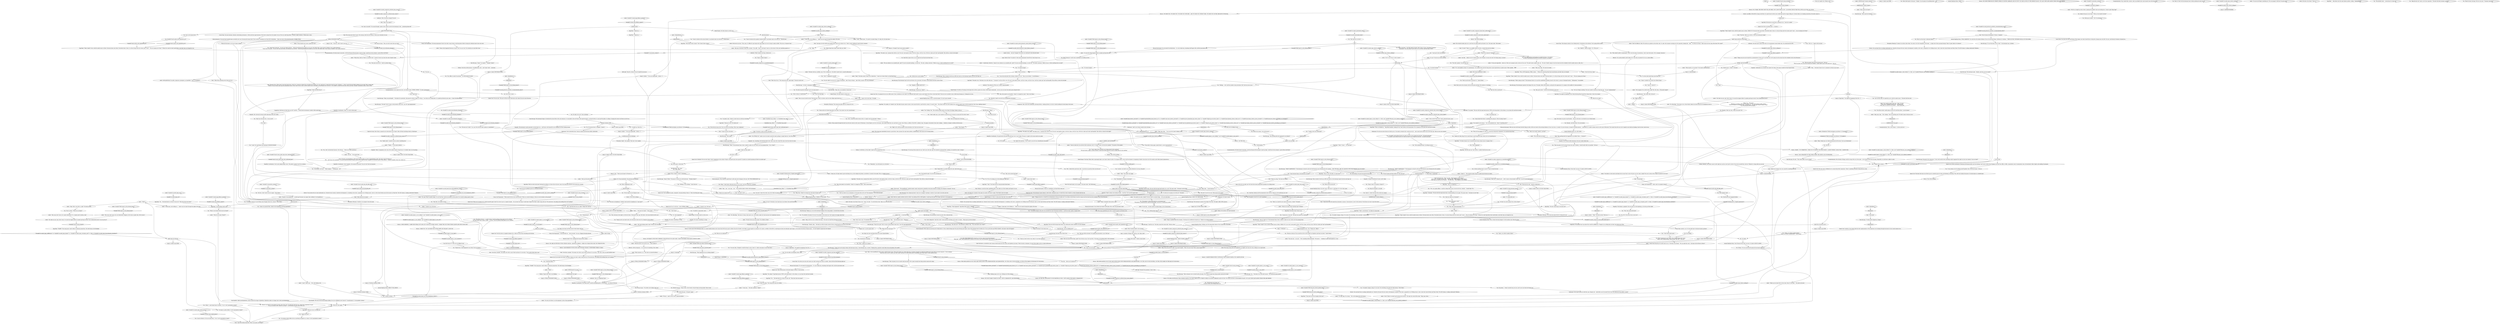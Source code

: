 # ICE / ANDRE WHITE CHECKS
# this is where andre's two white checks are -- "try to logic and figure out what they're hiding/planning" and "JUST DANCE"
# ==================================================
digraph G {
	  0 [label="START"];
	  1 [label="input"];
	  2 [label="Andre: Variable[\"church.soona_evicted\"]"];
	  3 [label="Variable[\"church.soona_evicted\"]", shape=diamond];
	  4 [label="!(Variable[\"church.soona_evicted\"])", shape=diamond];
	  5 [label="Volition: Tough stuff. They're not kidding."];
	  6 [label="You: \"Nothing...  Let's call this incident crime prevention. But I have my eye on you.\""];
	  7 [label="Logic: Nothing jumps out to you. Nothing out of the ordinary."];
	  8 [label="Kim Kitsuragi: \"It's not the beat, he was *shot*,\" the lieutenant says, irritated."];
	  9 [label="Ancient Reptilian Brain: HERE IT WILL BEGIN."];
	  10 [label="Jump to: [Andre main HUB]"];
	  11 [label="Kim Kitsuragi: Then a breath of cold sea air fills the church as the lieutenant opens the door and steps out."];
	  12 [label="Kim Kitsuragi: \"Yeah...\" The lieutenant snorts. \"Whatever.\""];
	  13 [label="You: As it ought to be. Where is it?"];
	  14 [label="Spinal Cord: IN THE SPINAL CORD!"];
	  15 [label="Empathy: He's obviously having trouble adjusting to this new reality."];
	  16 [label="You: \"Okay, okay...\" (Leave him be.)"];
	  17 [label="Jump to: [Andre main HUB]"];
	  18 [label="You: \"I've heard enough.\""];
	  19 [label="You: \"I know I wouldn't be as hard core without drugs.\""];
	  20 [label="Andre: \"We know she has a problem, man. We're working on it. She didn't exactly have a smooth adolescence.\""];
	  21 [label="Andre: \"It's not!\" He looks at your hand near your holster. His eyes fill with fear."];
	  22 [label="Andre: Variable[\"ice.andre_logic_inland_power\"]"];
	  23 [label="Variable[\"ice.andre_logic_inland_power\"]", shape=diamond];
	  24 [label="!(Variable[\"ice.andre_logic_inland_power\"])", shape=diamond];
	  25 [label="Andre: Variable[\"ice.andre_pulled_gun\"]"];
	  26 [label="Variable[\"ice.andre_pulled_gun\"]", shape=diamond];
	  27 [label="!(Variable[\"ice.andre_pulled_gun\"])", shape=diamond];
	  28 [label="Andre: \"WAIT!!!\""];
	  29 [label="You: \"We do this law-man style. First you tell me everything. Then I pass judgement.\""];
	  30 [label="Andre: \"We just gotta turn it into a speed lab *first*.\""];
	  31 [label="You: \"Give me your cash.\" (Ask for a bribe first.)"];
	  32 [label="You: (Ignore the question.) \"First I need to see all of your identification documents.\""];
	  33 [label="You: \"God dammit, can't get...\" (Keep tugging.) \"...fucking gun... out!\""];
	  34 [label="Andre: \"Whoa-whoa, hold on! There's no need for this!\" A bead of sweat runs down the side of Andre's head."];
	  35 [label="Andre: \"I knew it...\" The would-be leader drops his spiked head between his knees..."];
	  36 [label="Savoir Faire: The dynamic motion of your flailing body is bordering on the extreme. You're going off the charts..."];
	  37 [label="You: \"Deal.\""];
	  38 [label="You: \"60%. I hold all the cards here, kids. I can lock you up and say this was all an act.\""];
	  39 [label="Andre: \"I get it! Okay, man...\" He's still shaking a bit..."];
	  40 [label="Andre: \"You made your point, alright? We don't need to escalate things... let's just calm down.\""];
	  41 [label="You: (Holster the gun.) \"There we go. A few threats will get things moving quickly. Time to talk.\""];
	  42 [label="Andre: Variable[\"TASK.look_into_church_spooks_done\"]"];
	  43 [label="Variable[\"TASK.look_into_church_spooks_done\"]", shape=diamond];
	  44 [label="!(Variable[\"TASK.look_into_church_spooks_done\"])", shape=diamond];
	  45 [label="Andre: \"Exactly! It was going fine -- a month ago the place was empty, then suddenly it's all spooked up.\""];
	  46 [label="Andre: Variable[\"tc.heard_egg_defence_speech\"]"];
	  47 [label="Variable[\"tc.heard_egg_defence_speech\"]", shape=diamond];
	  48 [label="!(Variable[\"tc.heard_egg_defence_speech\"])", shape=diamond];
	  49 [label="Noid: \"Pack it up, Egg.\" He closes his toolbox."];
	  50 [label="You: \"Wait, does anyone feel that?\""];
	  51 [label="You: \"It's probably not going to be easy, the spookers in the church are *not* going to be happy about this.\""];
	  52 [label="Andre: \"I've seen this thing happen before to people partying this hard...\""];
	  53 [label="Andre: Variable[\"ice.andre_questioned_water\"]"];
	  54 [label="Variable[\"ice.andre_questioned_water\"]", shape=diamond];
	  55 [label="!(Variable[\"ice.andre_questioned_water\"])", shape=diamond];
	  56 [label="You: How are you talking to me?"];
	  57 [label="Shivers: THE MODULATIONS OF MY VOICE ARE NOTED DOWN WITH THERMOMETERS AND BAROMETERS. YOU FEEL ME IN YOUR NOSTRILS, ON THE LITTLE HAIRS ON THE BACK OF YOUR NECK."];
	  58 [label="You: My partner... I think I insulted him just now, and I'm not sure that he'll forgive me."];
	  59 [label="Endurance: It's not your moves that are at fault, per se. You almost certainly had a seizure just now -- and a much more massive one a few days ago, when you lost your memory."];
	  60 [label="Andre: IsTHCPresent(\"remote_viewer\")"];
	  61 [label="IsTHCPresent(\"remote_viewer\")", shape=diamond];
	  62 [label="!(IsTHCPresent(\"remote_viewer\"))", shape=diamond];
	  63 [label="Shivers: I CANNOT PERISH WITH IT, OFFICER OF THE CITIZENS MILITIA. YOU CANNOT LET ME."];
	  64 [label="Andre: Variable[\"church.soona_evicted\"]"];
	  65 [label="Variable[\"church.soona_evicted\"]", shape=diamond];
	  66 [label="!(Variable[\"church.soona_evicted\"])", shape=diamond];
	  67 [label="Andre: Variable[\"TASK.report_to_the_tribunal_done\"]"];
	  68 [label="Variable[\"TASK.report_to_the_tribunal_done\"]", shape=diamond];
	  69 [label="!(Variable[\"TASK.report_to_the_tribunal_done\"])", shape=diamond];
	  70 [label="Physical Instrument: It's not merely the dehydration -- it's your broken leg, reminding itself again with a dull but persistent ache."];
	  71 [label="Ancient Reptilian Brain: TOTAL DARKNESS! You sink down the darkest fathoms of your own personal deep, vertebrae by vertebrae -- THROUGH THE UNFORMED SKULLS OF YOUR SPINE."];
	  72 [label="You: \"Yes. My mission here is complete.\" [Leave.]"];
	  73 [label="You: Where did the church go?"];
	  74 [label="Kim Kitsuragi: \"Now check *this* shit out!\""];
	  75 [label="Noid: \"End of human development. Mission. Complete.\""];
	  76 [label="Conceptualization: As you open your eyes, you should scream \"HYPER! HYPER!\" (It seems appropriate.)"];
	  77 [label="You: \"Guys, I'm out of juice...\" (Stop.)"];
	  78 [label="Andre PROTORAVE HUB"];
	  79 [label="Andre: \"You TOTALLY do!\" Andre waves his hands around his head, perhaps to imply that he's *out of his mind*..."];
	  80 [label="Authority: The authority of The Law is clearly unquestionable."];
	  81 [label="Shivers: This will be nothing."];
	  82 [label="Egg Head: \"We don't need drugs to be hard core!\""];
	  83 [label="Jump to: [soberordrugs]"];
	  84 [label="Jump to: [Andre LOGIC SUCCESS TALK HUB]"];
	  85 [label="Andre: \"What do you know about spinning tape? Nothing!\""];
	  86 [label="Andre: \"No shit...\" He sounds tired."];
	  87 [label="Andre: \"Okay!\" He sounds very happy."];
	  88 [label="Andre: \"That's...\" He waves his hands. \"C'mon, that's...\""];
	  89 [label="Jump to: [Andre LOGIC SUCCESS TALK HUB]"];
	  90 [label="You: (I can do without it. Put your hand down.) \"So it's *not* punishable by death?\""];
	  91 [label="suretherespoweroverwhelming"];
	  92 [label="Andre: \"It was just impossible -- look at us! How are we going to pull a club out of our ass?! We need starter capital, that's all... We were *totally* going to turn the church into the wickedest club for anodic music in, like, ever...\""];
	  93 [label="Andre: \"Okay, man, okay.\" He raises his hands."];
	  94 [label="Egg Head: \"In the fucking world, man!\""];
	  95 [label="Andre: The would-be leader looks beat. \"Okay,\" he nods.\n\"Fuck, man, I thought we were cool...\" He looks beat.\n\"Fuck, man, you said you'd be lenient...\" Andre looks beat."];
	  96 [label="Egg Head: \"YEAHH!\" The young man's smile widens to inhuman proportions. His teeth beam in the floodlight."];
	  97 [label="Soona, the Programmer: \"Acele, aren't you going to dance?\""];
	  98 [label="Andre: \"Don't be offensive, Noid. We could use a partner on the other side. It's safer with someone watching over the operation, keeping the... khm...\" he clears his throat, \"other cops out of our soup. How does 35% sound?\""];
	  99 [label="You: \"55%. I want the control stock in this or I simply won't be motivated.\" (Shrug.)"];
	  100 [label="You: \"My partner is still outside and he's a no-nonsense guy.\"\n\"My partner is outside and he's quite the gunslinger. Trust me, I've seen him in action.\""];
	  101 [label="Physical Instrument: If they try something, just knock their teeth out!"];
	  102 [label="Egg Head: \"No, please!\" Egg Head presses STOP on the tape player. In the silence, you can hear the wind howl outside."];
	  103 [label="Spinal Cord: But you already know -- it rarely is."];
	  104 [label="Kim Kitsuragi: \"What happened? Are you feeling alright?\""];
	  105 [label="Spinal Cord: What are you going to do, call the lazareth again? And if you were to go to a regular hospital... Do you know how long it would take to figure out what's really wrong with you? The interviews, the poking and prodding that you'll undergo?"];
	  106 [label="Acele: \"Thirty minutes or so.\" She raises an amused eyebrow."];
	  107 [label="Andre: Variable[\"ice.andre_hyper_rc_succ_rhet\"]"];
	  108 [label="Variable[\"ice.andre_hyper_rc_succ_rhet\"]", shape=diamond];
	  109 [label="!(Variable[\"ice.andre_hyper_rc_succ_rhet\"])", shape=diamond];
	  110 [label="Shivers: An officer of the RCM is lying on the floor of a small church with his eyes rolled back and his tongue lolling out. Several others are standing around him. He slowly comes to."];
	  111 [label="You: I knew it. I knew the end of the world was coming!"];
	  112 [label="Shivers: BY THE WAY, APOLOGIZE TO YOUR PARTNER AT ONCE. UNITY AMONG THE RANKS IS PARAMOUNT."];
	  113 [label="You: Hmm, but Soona said they haven't been honest with me..."];
	  114 [label="Esprit de Corps: Part of him is amazed you're both able to just *dance* after all these horrifying events in Martinaise."];
	  115 [label="Physical Instrument: It's not merely the dehydration -- it's your broken leg, reminding itself again with a dull but persistent ache."];
	  116 [label="Savoir Faire: You close your eyes and dream of the shapes your body should form to bring this strange music into life. For now, such ferocity of motion is beyond you..."];
	  117 [label="You: \"Right ecstatic!\""];
	  118 [label="Kim Kitsuragi: The lieutenant begins to heel-kick the church floor with such intensity, it's reasonable to fear he'll kick a hole right through it, causing the floor to crack and the pillars to collapse, bringing the church roof down on all of you."];
	  119 [label="Ancient Reptilian Brain: This is a pivotal moment. Try not to piss yourself."];
	  120 [label="Spinal Cord: ...to rule the world."];
	  121 [label="You: What is happening?"];
	  122 [label="You: \"I'm under cover!\""];
	  123 [label="Andre: \"Now imagine if we could do that, right? But with, like, a *thousand* people?\""];
	  124 [label="Kim Kitsuragi: The lieutenant squeezes the bridge of his nose. The lights reflect off his glasses..."];
	  125 [label="Jump to: [Andre PROTORAVE HUB]"];
	  126 [label="You: \"Life tore me a new asshole.\""];
	  127 [label="You: \"Thank you for your kind words, but everyone in here sees I'm a disgrace to the uniform.\""];
	  128 [label="Andre: The young speedfreak is silent."];
	  129 [label="Encyclopedia: This may be the brain damage talking, but you've definitely never heard of  *monodynamic* or *one-speaker systems*."];
	  130 [label="Andre: \"I'm sorry, but there is no lab equipment. And no drug ingredients.\""];
	  131 [label="Noid: \"To get our foot in the door.\""];
	  132 [label="Noid: \"Or else?\" There is an audible clank as he lets a wrench drop into his toolbox."];
	  133 [label="Noid: His friend hands you his papers. The name reads: 'Karl Holtzmann.'"];
	  134 [label="Egg Head: Close to tears, the one with the large head hands you a card. The name reads: \"Germaine van der Wijk.\""];
	  135 [label="Andre: Variable[\"ice.egg_germaine_heard\"]"];
	  136 [label="Variable[\"ice.egg_germaine_heard\"]", shape=diamond];
	  137 [label="!(Variable[\"ice.egg_germaine_heard\"])", shape=diamond];
	  138 [label="Andre: \"C'mon man, you're killing us...\" Andre runs his hands through the spikes of his hair."];
	  139 [label="Noid: Noid surveys the situation with his face pale and blank. His eyebrow is twitching."];
	  140 [label="Andre: Variable[\"tc.heard_egg_defence_speech\"]"];
	  141 [label="Variable[\"tc.heard_egg_defence_speech\"]", shape=diamond];
	  142 [label="!(Variable[\"tc.heard_egg_defence_speech\"])", shape=diamond];
	  143 [label="showdownchoice"];
	  144 [label="Egg Head: \"We need a win. I promise this will be a win! We won't cook speed in there, we'll do it clean, we'll do it true. We'll do it sober and *real* and beautiful. This will be a victory for the light.\""];
	  145 [label="Andre: He doesn't even look at you."];
	  146 [label="Jump to: [Andre main HUB]"];
	  147 [label="You: \"Wait, does anyone feel that?\""];
	  148 [label="Andre: Variable[\"tc.heard_egg_defence_speech\"]"];
	  149 [label="Variable[\"tc.heard_egg_defence_speech\"]", shape=diamond];
	  150 [label="!(Variable[\"tc.heard_egg_defence_speech\"])", shape=diamond];
	  151 [label="Spinal Cord: Then consciousness will slowly begin to return. It won't be fun."];
	  152 [label="You: \"Where's Kim?\""];
	  153 [label="Shivers: I AM THE CITY."];
	  154 [label="Jump to: [la_city_chat]"];
	  155 [label="before_hub"];
	  156 [label="Andre: IsKimHere()"];
	  157 [label="IsKimHere()", shape=diamond];
	  158 [label="!(IsKimHere())", shape=diamond];
	  159 [label="Andre: Variable[\"ice.andre_hyper_rc_succ_fix_kim\"]"];
	  160 [label="Variable[\"ice.andre_hyper_rc_succ_fix_kim\"]", shape=diamond];
	  161 [label="!(Variable[\"ice.andre_hyper_rc_succ_fix_kim\"])", shape=diamond];
	  162 [label="Jump to: [Andre main HUB]"];
	  163 [label="Andre: IsTHCPresent(\"art_cop\")"];
	  164 [label="IsTHCPresent(\"art_cop\")", shape=diamond];
	  165 [label="!(IsTHCPresent(\"art_cop\"))", shape=diamond];
	  166 [label="Andre: IsTaskActive(\"TASK.investigate_sea_fortress\")--[[ Variable[ ]]"];
	  167 [label="IsTaskActive(\"TASK.investigate_sea_fortress\")--[[ Variable[ ]]", shape=diamond];
	  168 [label="!(IsTaskActive(\"TASK.investigate_sea_fortress\")--[[ Variable[ ]])", shape=diamond];
	  169 [label="You: What was that about *unformed skulls*?"];
	  170 [label="You: \"I wouldn't go *that* far...\""];
	  171 [label="You: Don't bust a move."];
	  172 [label="You: Open your eyes and dance like you've never danced before."];
	  173 [label="Ancient Reptilian Brain: \"WHO FUCKING CARES?!\""];
	  174 [label="Andre: Variable[\"ice.andre_composure_authority_kim_success\"]"];
	  175 [label="Variable[\"ice.andre_composure_authority_kim_success\"]", shape=diamond];
	  176 [label="!(Variable[\"ice.andre_composure_authority_kim_success\"])", shape=diamond];
	  177 [label="Jump to: [Andre PROTORAVE HUB]"];
	  178 [label="You: I hate waking life. I hate this world. I hate and fear everything. All I want is to dance... Please god, just let me dance!"];
	  179 [label="Jump to: [TASK.report_to_the_tribunal_done]"];
	  180 [label="You: What do you want?"];
	  181 [label="Andre: \"Man... now... now, man... now...\" The would-be leader stutters with excitement."];
	  182 [label="Kim Kitsuragi: \"Dance?\" he repeats. \"*Monkey* fucker?\""];
	  183 [label="You: Is there anything more I can do? I want to break the limit."];
	  184 [label="You: \"Together! WHERE ARE YOU?!\""];
	  185 [label="Jump to: [Andre PROTORAVE HUB]"];
	  186 [label="Kim Kitsuragi: \"Are you kidding me?!\""];
	  187 [label="Andre: Their would-be leader is less amused."];
	  188 [label="You: \"You're sober. Was it hard for you to keep sober for this meeting?\"\n\"Your girl Acele is high as a kite out there. It must have been hard for you boys to keep sober for this meeting.\""];
	  189 [label="Perception (Sight): One speaker. They have *one* speaker."];
	  190 [label="You: (I like it -- move hand closer to holster.) \"So it's *not* punishable by death?\""];
	  191 [label="You: \"The other speaker. You have only one.\""];
	  192 [label="Noid: \"Get our fucking foot in the door.\""];
	  193 [label="Andre: \"*Really...?*\" He sounds relieved."];
	  194 [label="Andre: \"You wanted to just ask me...\" he's a bit perplexed now. \"About *something else*?\""];
	  195 [label="Andre: \"Hey man, who knows what she's on about.\" He scoffs. \"I get it, she doesn't want us in the church. She's got something against us.\""];
	  196 [label="Jump to: [Andre LOGIC SUCCESS TALK HUB]"];
	  197 [label="Andre: Variable[\"ice.andre_logic_indifference\"]  or  Variable[\"ice.andre_logic_lenient\"]  or  Variable[\"ice.andre_logic_corruption_said\"] == false  or Variable[\"ice.andre_logic_hecoordination_shotsfired\"]"];
	  198 [label="Variable[\"ice.andre_logic_indifference\"]  or  Variable[\"ice.andre_logic_lenient\"]  or  Variable[\"ice.andre_logic_corruption_said\"] == false  or Variable[\"ice.andre_logic_hecoordination_shotsfired\"]", shape=diamond];
	  199 [label="!(Variable[\"ice.andre_logic_indifference\"]  or  Variable[\"ice.andre_logic_lenient\"]  or  Variable[\"ice.andre_logic_corruption_said\"] == false  or Variable[\"ice.andre_logic_hecoordination_shotsfired\"])", shape=diamond];
	  200 [label="Andre: Variable[\"tc.innocentic_system\"]"];
	  201 [label="Variable[\"tc.innocentic_system\"]", shape=diamond];
	  202 [label="!(Variable[\"tc.innocentic_system\"])", shape=diamond];
	  203 [label="You: \"It's 75% or I'm taking you to the holding pen right now.\""];
	  204 [label="You: \"Okay.\""];
	  205 [label="You: (Show both hands to the guys.) \"Alright, I'm not going to do anything harsh... yet.\""];
	  206 [label="Andre: \"It's all cool... we don't need to escalate things. Let's all calm down.\""];
	  207 [label="Andre: \"Got it! There's no need to get anyone else involved. \"He wipes the sweat off his head. \"Okay, man, listen...\""];
	  208 [label="showdownchoice"];
	  209 [label="Andre: He glares at you. \"Yes. *Thank you*, officer.\""];
	  210 [label="You: \"Right. Let's call this incident crime prevention, but I have my eye on you.\""];
	  211 [label="Spinal Cord: The beats that had you all fired up just a moment ago now seem overwhelming, nauseating. They shift and multiply like pieces of coloured glass in a kaleidoscope."];
	  212 [label="Jump to: [Egg Head: \"You might be imagining it but it fe...\"]"];
	  213 [label="You: \"I think I had a seizure...\""];
	  214 [label="Jump to: [watering]"];
	  215 [label="Kim Kitsuragi: \"That's all great, but we should really get going. We've spent enough time doing aerobic exercise for today.\""];
	  216 [label="You: \"Dance! Aren't you going to *dance*?!\""];
	  217 [label="Andre: Variable[\"TASK.report_to_the_tribunal_done\"]"];
	  218 [label="Variable[\"TASK.report_to_the_tribunal_done\"]", shape=diamond];
	  219 [label="!(Variable[\"TASK.report_to_the_tribunal_done\"])", shape=diamond];
	  220 [label="Andre: \"Nah, man, don't worry, he's just dehydrated. Happens all the time in night clubs. He'll recover.\""];
	  221 [label="Physical Instrument: Your broken hip reminds itself again with a dull, but persistent *ache*."];
	  222 [label="Noid: \"Don't worry, man. I'll remember them.\""];
	  223 [label="You: Oh my god, is that true?"];
	  224 [label="Physical Instrument: With your eyes still closed, the first thing you feel, all the way back in the pivoting darkness of your own torso, is warmth. You have become a triumph of rhythmo-plastics -- somewhere in a smelly wooden church on the coast of Revachol. The wounds from the war you've waged on your body are healing, twist by twist, turn by turn."];
	  225 [label="Logic: The gist of it is: They want to turn the church into a club, but a suspicious element has overtaken the building. It's very important to understand what the *gist* of things is -- always consult the gist before making up your mind. This is going well.\nIndeed. So one of them came upon the abandoned church. They want to turn it into a club for dance music, but agents of narcomania have overrun it. You shudder to think of all the narco they must have *already* consumed in there! Narco is bad. "];
	  226 [label="Andre: \"But you still are...\""];
	  227 [label="Andre: \"So... what now?\"\n\"Whatever you think is right, sir. But please... we were only trying to make a living.\"\n\"We'll do whatever you think is right, sir. But please... we were only trying to make a living.\"\n\"Sir, you promised you'd be lenient...\""];
	  228 [label="Andre: \"What exactly is it you know?\" He sounds confrontational."];
	  229 [label="You: \"That Nosaphed is here for its active ingredient.\""];
	  230 [label="Encyclopedia: Likely pseudoephedrine, almost exactly the shape of ephedrine. Ephedrine makes you happy and so does pseudoephedrine."];
	  231 [label="Inland Empire: The 9mm Villiers feels surprisingly light in your hand. Almost toy-like. You imagine death, sorrow and the dramatic re-imagining of Andre's face burst out of its muzzle, and it feels almost preposterous..."];
	  232 [label="Andre: Variable[\"ice.andre_logic_shivers_nothing\"]"];
	  233 [label="Variable[\"ice.andre_logic_shivers_nothing\"]", shape=diamond];
	  234 [label="!(Variable[\"ice.andre_logic_shivers_nothing\"])", shape=diamond];
	  235 [label="Empathy: There's resignation in his voice. He's almost ready to drop the act. It wouldn't take a lot of pushing."];
	  236 [label="You: \"Of course not *really*. I'm a cop! Now tell me what's going on, immediately!\""];
	  237 [label="Hand/Eye Coordination: Your hand moves, smooth and lightning-fast, to the holster -- you whip out the gun."];
	  238 [label="FINAL JUDGEMENT HUB"];
	  239 [label="Noid: \"No fucking way.\""];
	  240 [label="Egg Head: \"There *needs* to be a club for anodic music in there. Everyone hates each other. Everybody hates it here, it's all just drugs and we're slaves and I *can't*... We are running out of time!\" Without his smile he looks heartbroken. And older than you thought he was."];
	  241 [label="Andre: Variable[\"church.andre_redc_hyperdrive_on\"]"];
	  242 [label="Variable[\"church.andre_redc_hyperdrive_on\"]", shape=diamond];
	  243 [label="!(Variable[\"church.andre_redc_hyperdrive_on\"])", shape=diamond];
	  244 [label="Savoir Faire: Ask for a cut. It's the right time to become business partners."];
	  245 [label="Andre: CheckItem(\"gun_villiers\")  or CheckItem(\"gun_ruby\")"];
	  246 [label="CheckItem(\"gun_villiers\")  or CheckItem(\"gun_ruby\")", shape=diamond];
	  247 [label="!(CheckItem(\"gun_villiers\")  or CheckItem(\"gun_ruby\"))", shape=diamond];
	  248 [label="Egg Head: \"Thank you...\""];
	  249 [label="Perception (Hearing): The young man gulps like he's trying not to cry."];
	  250 [label="You: \"It wouldn't change a thing. It's too late. For everything. Just pack your bags and go.\" (Evict them.)"];
	  251 [label="You: \"You're getting off easy. I'm letting you live.\""];
	  252 [label="Egg Head: \"YEAHH!\" The young man's smile widens to inhuman proportions. His teeth beam in the floodlight."];
	  253 [label="Andre: Variable[\"TASK.call_station_lazareth_done\"]"];
	  254 [label="Variable[\"TASK.call_station_lazareth_done\"]", shape=diamond];
	  255 [label="!(Variable[\"TASK.call_station_lazareth_done\"])", shape=diamond];
	  256 [label="Soona, the Programmer: \"When exactly did you lose consciousness? When you started shaking or when you were already on the ground?\""];
	  257 [label="Kim Kitsuragi: He nods. \"That seems likely. Can you stand?\""];
	  258 [label="Shivers: MY HEART IS THE WIND CORRIDOR. THE BOTTOM OF MY AIR IS RED. I HAVE A HUNDRED THOUSAND LUMINOUS ARMS."];
	  259 [label="Shivers: DEATH -- IT IS TERRIFYING. I NEED YOU TO PROTECT ME FROM DEATH. I CANNOT PERISH. LOOK AT ME. I CANNOT END."];
	  260 [label="Jump to: [Egg Head: \"You might be imagining it but it fe...\"]"];
	  261 [label="You: Say nothing."];
	  262 [label="Jump to: [FINAL JUDGEMENT HUB]"];
	  263 [label="Conceptualization: This is your chance -- to show up for art."];
	  264 [label="Shivers: Shivers: \"...\""];
	  265 [label="Andre: IsKimHere()"];
	  266 [label="IsKimHere()", shape=diamond];
	  267 [label="!(IsKimHere())", shape=diamond];
	  268 [label="Andre: Variable[\"TASK.report_to_the_tribunal_done\"]"];
	  269 [label="Variable[\"TASK.report_to_the_tribunal_done\"]", shape=diamond];
	  270 [label="!(Variable[\"TASK.report_to_the_tribunal_done\"])", shape=diamond];
	  271 [label="Savoir Faire: You close your eyes and vacate your skull, leaving your brain to wonder: where did that little fluttering light go?"];
	  272 [label="Kim Kitsuragi: \"The what now?\" The lieutenant suddenly stops. \"The sound above your *what*?\""];
	  273 [label="Ancient Reptilian Brain: GOD?"];
	  274 [label="Ancient Reptilian Brain: WHERE IS YOUR GOD?"];
	  275 [label="Kim Kitsuragi: \"Good for you!\" He looks around the church hall. \"Rock on, then...\""];
	  276 [label="You: \"You talk a big talk, lieutenant! Let's see some moves!\""];
	  277 [label="You: \"Yes, officer in need of assistance... ON THE DANCE FLOOR!\""];
	  278 [label="Andre: \"Oh my god...\" The speedfreaks' would-be leader stands slack-jawed in disbelief at the hard-coreness on display. He whispers to himself: \"No way...\""];
	  279 [label="You: \"I *did* say there was an emergency on the dance floor, did I not? The emergency?! NOT ENOUGH KIM!\""];
	  280 [label="You: \"Yes way.\""];
	  281 [label="You: \"Kim, get in here!\" (Call for the lieutenant to join you.)"];
	  282 [label="Empathy: He's having trouble adjusting to the new reality before him."];
	  283 [label="Andre: Variable[\"ice.andre_composure_got_kim_dancing\"]"];
	  284 [label="Variable[\"ice.andre_composure_got_kim_dancing\"]", shape=diamond];
	  285 [label="!(Variable[\"ice.andre_composure_got_kim_dancing\"])", shape=diamond];
	  286 [label="Empathy: He senses something is wrong."];
	  287 [label="Egg Head: \"There *needs* to be a club for anodic music in there. Everyone hates each other. Everyone hates it, it's all just drugs and we're slaves and I *can't...* We are running out of time.\""];
	  288 [label="Inland Empire: He looks almost as old as you."];
	  289 [label="Egg Head: He doesn't know what to say."];
	  290 [label="Andre: Variable[\"ice.acele_heard_she_sold_headphones_LOGIC\"]"];
	  291 [label="Variable[\"ice.acele_heard_she_sold_headphones_LOGIC\"]", shape=diamond];
	  292 [label="!(Variable[\"ice.acele_heard_she_sold_headphones_LOGIC\"])", shape=diamond];
	  293 [label="Andre: \"Make up your mind, first it's the sweat, then it's the ether...\" He smiles nervously."];
	  294 [label="You: \"There is no need for me to pile on any more, is there?\" (Proceed.)"];
	  295 [label="sowhathappened"];
	  296 [label="You: \"Yes, I did. I'm that kind of person. Now tell me...\" (Move on to other questions.)"];
	  297 [label="You: \"Really-really. I wanted to ask you about something else.\""];
	  298 [label="Authority: What's harder core than a little bit of..."];
	  299 [label="Egg Head: \"Who doesn't like to dance? *She* doesn't like to dance!\""];
	  300 [label="Authority: There's always your backup outside... stay firm. You've got the upper hand."];
	  301 [label="You: \"Soona said you've been lying about your plans. Your answer was very unconvincing.\""];
	  302 [label="Jump to: [FINAL JUDGEMENT HUB]"];
	  303 [label="Andre: Variable[\"ice.andre_logic_shivers_nothing\"]"];
	  304 [label="Variable[\"ice.andre_logic_shivers_nothing\"]", shape=diamond];
	  305 [label="!(Variable[\"ice.andre_logic_shivers_nothing\"])", shape=diamond];
	  306 [label="Jump to: [FINAL JUDGEMENT HUB]"];
	  307 [label="yeahthisisahub"];
	  308 [label="Egg Head: \"There *needs* to be a club for anodic music in there. NEEDS TO! So we won't cook speed in there, we'll do it clean, we'll do it true. We'll do it sober and *real* and beautiful.\""];
	  309 [label="Jump to: [Andre main HUB]"];
	  310 [label="You: I should get help."];
	  311 [label="Spinal Cord: All this excitement of dancing and dancing harder and even fainting *real* hard is better than dragging your feet from office to office, examination room to examination room, all mercilessly white, bright, and smelling of antiseptic."];
	  312 [label="You: What do you mean, *you are the city*?"];
	  313 [label="Andre: Variable[\"plaza.shivers_activated\"]  or  Variable[\"boardwalk.feld_mural_shivers_wc\"]  or  Variable[\"coast.snow_shivers_activated\"]  or  Variable[\"apt.orb_abandoned_apt_shivers_done\"]  or  Variable[\"village.hq_orb_shivers_done\"]  or  Variable[\"plaza.kineema_shivers_where_too\"]  or  Variable[\"jam.tommy_shivers_across_revachol\"]  or  Variable[\"pier.joyce_shivers_grounding_on_revchopice\"]"];
	  314 [label="Variable[\"plaza.shivers_activated\"]  or  Variable[\"boardwalk.feld_mural_shivers_wc\"]  or  Variable[\"coast.snow_shivers_activated\"]  or  Variable[\"apt.orb_abandoned_apt_shivers_done\"]  or  Variable[\"village.hq_orb_shivers_done\"]  or  Variable[\"plaza.kineema_shivers_where_too\"]  or  Variable[\"jam.tommy_shivers_across_revachol\"]  or  Variable[\"pier.joyce_shivers_grounding_on_revchopice\"]", shape=diamond];
	  315 [label="!(Variable[\"plaza.shivers_activated\"]  or  Variable[\"boardwalk.feld_mural_shivers_wc\"]  or  Variable[\"coast.snow_shivers_activated\"]  or  Variable[\"apt.orb_abandoned_apt_shivers_done\"]  or  Variable[\"village.hq_orb_shivers_done\"]  or  Variable[\"plaza.kineema_shivers_where_too\"]  or  Variable[\"jam.tommy_shivers_across_revachol\"]  or  Variable[\"pier.joyce_shivers_grounding_on_revchopice\"])", shape=diamond];
	  316 [label="Shivers: I ALSO RESIDE IN YOUR LUNGS AND VESTIGIAL ORGANS. EVERYWHERE THERE IS SPACE."];
	  317 [label="Shivers: YOU MOVE THROUGH MY STREETS FREELY IN MOTOR CARRIAGES AND ON FOOT. YOU HAVE ACCESS TO THE HIDDEN PLACES. YOU ALSO CIRCULATE AMONG THOSE WHO ARE HIDDEN."];
	  318 [label="Andre: Variable[\"ice.andre_composure_authority_kim_success_failed\"]"];
	  319 [label="Variable[\"ice.andre_composure_authority_kim_success_failed\"]", shape=diamond];
	  320 [label="!(Variable[\"ice.andre_composure_authority_kim_success_failed\"])", shape=diamond];
	  321 [label="Kim Kitsuragi: \"Had a good rest there?\""];
	  322 [label="wake_me_up_before"];
	  323 [label="You: \"That was great, but I'm all out of juice now, guys. Besides, I should really talk to my partner.\" (Get up.)"];
	  324 [label="Andre: Variable[\"TASK.report_to_the_tribunal_done\"]"];
	  325 [label="Variable[\"TASK.report_to_the_tribunal_done\"]", shape=diamond];
	  326 [label="!(Variable[\"TASK.report_to_the_tribunal_done\"])", shape=diamond];
	  327 [label="Andre: Variable[\"TASK.report_to_the_tribunal_done\"]"];
	  328 [label="Variable[\"TASK.report_to_the_tribunal_done\"]", shape=diamond];
	  329 [label="!(Variable[\"TASK.report_to_the_tribunal_done\"])", shape=diamond];
	  330 [label="Kim Kitsuragi: \"Sheesh, okay...\" He backs up with his hands raised in the air, observing the criss-cross of your feet..."];
	  331 [label="You: Say nothing, but push the footwork extra hard."];
	  332 [label="You: \"I have become Dance, the destroyer of worlds.\""];
	  333 [label="You: \"I'm sorry! I know this looks crazy, but it feels too good to stop!\""];
	  334 [label="Kim Kitsuragi: The lieutenant taps his foot and looks at his wristwatch. He doesn't seem pleased with this waste of time."];
	  335 [label="Jump to: [Andre PROTORAVE HUB]"];
	  336 [label="You: \"Okay kids, now gather around...\""];
	  337 [label="Egg Head: \"But the sine was *way* off too. I couldn't feel the love at all...\""];
	  338 [label="Egg Head: \"I've been trying to say we need the next step in dance music to happen *fast*...\""];
	  339 [label="Noid: \"Climb down from the equestrian monument, cop-man. Consciousness is new to the universe. We all have our ways to ease the shock.\""];
	  340 [label="Noid: \"He said it was for his nose. What more do you want?\""];
	  341 [label="You: \"In short: you tried to use a police detective to set up a drug lab.\""];
	  342 [label="Andre: \"It's not!\" His eyes are wide with fear."];
	  343 [label="You: \"Haven't you heard? I'm the dirtiest cop this side of the river. I'll make life *hard* for you, using every connection I've got.\"\n\"Or my cut will be 100%. Haven't you heard -- I'm the dirtiest cop this side of the river.\""];
	  344 [label="You: \"I don't really care, I just wanted to crack the case. Do what you want and I'll do what I want.\""];
	  345 [label="Noid: Without a word the other speedfreak pulls a red wallet out of the toolbox and hands it to you."];
	  346 [label="Noid: \"Ten percent.\""];
	  347 [label="You: \"Hang on, I thought I'd get some money quickly?\""];
	  348 [label="You: \"Better keep those hands where they are, Noid.\""];
	  349 [label="You: (Let go of gun.) \"Man, how did I mess this up so bad.\""];
	  350 [label="You: \"I have to look into the spooker situation before I can decide what to do with you.\" (Decide later.)"];
	  351 [label="You: \"It wouldn't change a thing. It's too late. For everything. You're arrested.\" (Arrest them.)"];
	  352 [label="You: \"No debate. Get lost, I'm not letting some druggies take over a church.\" (Evict them.)"];
	  353 [label="Andre: \"Hush, Noid.\""];
	  354 [label="Andre: \"We'll do a straight up club in there, spinning the maddest reels and nothing but, I swear to god! Okay, Egg?\""];
	  355 [label="Conceptualization: He looks almost innocentic, with that Harmon-Wowshi player raised up high. Could this be the certainty a spirit-of-the-world feels?"];
	  356 [label="Andre: \"With the moves you've got on you -- I don't doubt it!\""];
	  357 [label="Shivers: COME MORNING, I CARRY INDUSTRIAL DUST AND LET IT SETTLE ON TREE LEAVES. I SHAKE THE DUST FROM THOSE LEAVES AND ONTO YOUR COAT."];
	  358 [label="Reaction Speed: She's speaking fast because she is afraid."];
	  359 [label="Conceptualization: Yup, sounds like a seizure. And you probably had a more massive one a few days back."];
	  360 [label="Andre: Variable[\"ice.andre_hyper_rc_fail_volition\"] == false  and  Variable[\"XP.assess_your_medical_condition\"]"];
	  361 [label="Variable[\"ice.andre_hyper_rc_fail_volition\"] == false  and  Variable[\"XP.assess_your_medical_condition\"]", shape=diamond];
	  362 [label="!(Variable[\"ice.andre_hyper_rc_fail_volition\"] == false  and  Variable[\"XP.assess_your_medical_condition\"])", shape=diamond];
	  363 [label="Noid: \"Has anything like this happened to you before? Like... a *seizure*?\""];
	  364 [label="Ancient Reptilian Brain: ORGASMIC!!!"];
	  365 [label="Kim Kitsuragi: \"Oh, c'mon...\"\n\"Oh, c'mon, Harry...\"
"];
	  366 [label="Spinal Cord: Yes. It's all true -- in the *SPINAL CORD*."];
	  367 [label="You: \"We ain't going anywhere before we *tear shit up*!\""];
	  368 [label="You: \"*I'm* not *doing* anything. The music made its mind up a long time ago -- I'm just *implementing*!\""];
	  369 [label="Andre: The young man immediately bounces up and down, then assumes the same dance pattern, embellishing it with some sort of waving motion."];
	  370 [label="Empathy: He senses something is wrong."];
	  371 [label="Andre: \"Like I told you, spooky assholes moved in while I was getting all this stuff together. A month ago the place was empty and now it's all spooked up.\""];
	  372 [label="Andre: \"Things are just way too hard for an entrepreneur in this city. It's not like we're *not* gonna turn the church into the wickedest club in East Revachol...\""];
	  373 [label="Egg Head: \"No, please!\" The one with the large head presses STOP on the tape player. In the silence, you can hear the wind howl outside."];
	  374 [label="Jump to: [Andre PROTORAVE HUB]"];
	  375 [label="Hand/Eye Coordination: Sorry, boiadeiro, the moment has passed. You just won't look cool anymore."];
	  376 [label="Andre: Variable[\"church.soona_andre_logic_hint_confronted_him\"]"];
	  377 [label="Variable[\"church.soona_andre_logic_hint_confronted_him\"]", shape=diamond];
	  378 [label="!(Variable[\"church.soona_andre_logic_hint_confronted_him\"])", shape=diamond];
	  379 [label="Half Light: Time for a threat. He can't handle the pressure."];
	  380 [label="Perception (Hearing): The young man gulps like he's trying not to cry."];
	  381 [label="You: \"But first I need to see all of your identification documents.\""];
	  382 [label="Egg Head: \"Thank you...\""];
	  383 [label="Jump to: [You: \"\"Get lost, I don't want to see you...\"]"];
	  384 [label="You: \"It wouldn't work without the lab. Do what you have to do to keep the club alive.\" (Proceed with both.)\n\"It wouldn't work without the lab. Do what you have to do to keep the club alive.\" (Proceed with both.)"];
	  385 [label="Andre: Variable[\"ice.andre_hyper_rc_fail_volition\"] == false  and  Variable[\"XP.assess_your_medical_condition\"]"];
	  386 [label="Variable[\"ice.andre_hyper_rc_fail_volition\"] == false  and  Variable[\"XP.assess_your_medical_condition\"]", shape=diamond];
	  387 [label="!(Variable[\"ice.andre_hyper_rc_fail_volition\"] == false  and  Variable[\"XP.assess_your_medical_condition\"])", shape=diamond];
	  388 [label="Jump to: [Andre: \"\"It was just impossible -- look at...\"]"];
	  389 [label="Noid: \"I *WOULD*.\""];
	  390 [label="Perception (Hearing): Somehow you manage to hear him sigh."];
	  391 [label="Andre: SetVariableValue(\"ice.andre_composure_emergency_on_dancefloor\", true) --[[ Variable[ ]]"];
	  392 [label="Andre: Variable[\"ice.noid_protorave_aesthetic_conceptualization_done\"]"];
	  393 [label="Variable[\"ice.noid_protorave_aesthetic_conceptualization_done\"]", shape=diamond];
	  394 [label="!(Variable[\"ice.noid_protorave_aesthetic_conceptualization_done\"])", shape=diamond];
	  395 [label="Kim Kitsuragi: \"WHAT'S HAPPENING?!\" The lieutenant is forced to yell over the futuristic music blasting from the speakers."];
	  396 [label="Kim Kitsuragi: The lieutenant squeezes the bridge of his nose. The lights reflect off his glasses, giving him the appearance of a surgeon in the middle of a tense procedure..."];
	  397 [label="Drama: This is clearly a Code 31 emergency."];
	  398 [label="Suggestion: Did that just cheer him up a bit? Could be... It feels like the lieutenant cracked a little smile there."];
	  399 [label="Andre: \"The sound above my hair!\""];
	  400 [label="Andre: \"No, man! They're spooky alright. It's just that they would also probably call the police if we started cooking speed in there.\""];
	  401 [label="You: \"I know you pawned them. Likely for lab equipment and drug ingredients.\""];
	  402 [label="You: \"So lying to a police officer is *not* punishable by death?\""];
	  403 [label="You: \"You tell me what's really going on and we'll work from there. I can be lenient.\""];
	  404 [label="Noid: \"Pack it up, Egg.\" The young man closes his toolbox."];
	  405 [label="Andre: He looks beat. \"Okay,\" he nods. \"What happens at the station?\"\n\"Fuck, man, I thought we were cool...\" He looks beat. \"What happens at the station?\"\n\"Fuck, man, you said you'd be lenient...\" He looks beat. \"What happens at the station?\""];
	  406 [label="Andre: \"It's impossible now.\""];
	  407 [label="You: \"And your name was Germaine?\""];
	  408 [label="You: Mark their names down on your paperwork and hand each their form."];
	  409 [label="Shivers: This will be nothing."];
	  410 [label="Ancient Reptilian Brain: This is where the beat plunged. It will resurface soon. Brace for glory."];
	  411 [label="Inland Empire: He looks almost as old as you."];
	  412 [label="Jump to: [You: \"\"Pack up and report to Precinct 41....\"]"];
	  413 [label="You: \"It'll be tough, but we'll figure it out.\""];
	  414 [label="You: I feel like this has happened before."];
	  415 [label="Spinal Cord: You'll lay here in complete darkness for a while, far away from everything and everyone."];
	  416 [label="You: \"I spoke to the City of Revachol!\""];
	  417 [label="Andre: Variable[\"church.soona_evicted\"]"];
	  418 [label="Variable[\"church.soona_evicted\"]", shape=diamond];
	  419 [label="!(Variable[\"church.soona_evicted\"])", shape=diamond];
	  420 [label="You: Mmmhm. And then there's the narcomania."];
	  421 [label="Jump to: [Andre main HUB]"];
	  422 [label="You: I'm scared."];
	  423 [label="You: No really, why can't I hear anything?"];
	  424 [label="You: That's it! Don't let the lieutenant leave without getting his hard core on!"];
	  425 [label="You: Variable[\"ice.andre_composure_authority_kim_success\"]"];
	  426 [label="Variable[\"ice.andre_composure_authority_kim_success\"]", shape=diamond];
	  427 [label="!(Variable[\"ice.andre_composure_authority_kim_success\"])", shape=diamond];
	  428 [label="You: Concentrate on hearing."];
	  429 [label="Savoir Faire: You have become a flawless interlocking mechanism. A flesh-and-bone approximation of the throb coming from the speaker set-up of the one called Egg Head's. Entirely, rigidly imbecilic. Without pity or fear."];
	  430 [label="You: \"DANCE!\" (Point at Andre.) \"It's *The Law*.\""];
	  431 [label="Inland Empire: You feel as if turning on the hyper-drive will be a point of no return. Feels almost melancholy... Are you sure you have the entire posse along for this?"];
	  432 [label="Jump to: [Andre PROTORAVE HUB]"];
	  433 [label="Electrochemistry: This would be a good time to add some nerve damage to the mix. Pull *THE EXPRESSION* too!"];
	  434 [label="You: (Say to yourself.) \"On second thought, maybe I don't need to involve the lieutenant in this... pioneering dance-off.\""];
	  435 [label="Egg Head: \"Hard core fills the air!\""];
	  436 [label="Logic: Of course, not everything is 100% clear here but when is it ever? Congratulations, kids. Your story *sort of* checks out.\nPlus -- and it has to be considered -- you can't invent the future of dance music in this smelly old tent. Imagine if you had the church! That settles it -- analysis complete, their story checks out."];
	  437 [label="Jump to: [Andre LOGIC SUCCESS TALK HUB]"];
	  438 [label="You: \"So, does Acele need drugs more than you?\""];
	  439 [label="soberordrugs"];
	  440 [label="Jump to: [Andre LOGIC SUCCESS TALK HUB]"];
	  441 [label="Suggestion: The optimal way to go about this would be indifference. It begins by you telling him you don't care about any of this."];
	  442 [label="Jump to: [Vertibrae darkness HUB]"];
	  443 [label="Hand/Eye Coordination: You grab hold of the grip and pull hard, but it won't budge. The gun is caught on the seam inside your jacket."];
	  444 [label="You: \"So there was never going to be a club in there?\""];
	  445 [label="Egg Head: \"No, Andre, it's *harder* now. This Hard Cop has come to show us how much the fish is and the fish is always *so much* more... We all know there was never going to be a club for anodic music with the speed lab. Now it has a fighting chance!\""];
	  446 [label="Andre: The would-be leader pulls out a card from his jacket pocket and hands it you. The name reads: 'Pete Andre.'"];
	  447 [label="Andre: Variable[\"ice.andre_logic_shivers_nothing\"]"];
	  448 [label="Variable[\"ice.andre_logic_shivers_nothing\"]", shape=diamond];
	  449 [label="!(Variable[\"ice.andre_logic_shivers_nothing\"])", shape=diamond];
	  450 [label="Rhetoric: You could probably justify taking 70%. The risks are greater for you as a police officer."];
	  451 [label="Noid: \"That's fair of you.\" The young man nods, approvingly. \"Towarzysz hard core.\""];
	  452 [label="Andre: \"Noid!\" Andre hisses. \"No need to escalate things. It's okay, let's all calm down.\""];
	  453 [label="You: \"Man, that speech was beautiful. I think I've changed my mind.\" (Don't arrest them.)"];
	  454 [label="Shivers: This will be nothing."];
	  455 [label="Andre: \"I knew from the get go we could count on you.\" He looks at his friends. \"We can make this work -- the dance club will have a future!\""];
	  456 [label="Shivers: I AM LA REVACHOLIÈRE."];
	  457 [label="You: But who am *I*? Why are you talking to me?"];
	  458 [label="Rhetoric: All this eloquence -- it's in service of something. She's afraid."];
	  459 [label="Andre: IsKimHere()"];
	  460 [label="IsKimHere()", shape=diamond];
	  461 [label="!(IsKimHere())", shape=diamond];
	  462 [label="Shivers: I NEED YOU. YOU CAN KEEP ME ON THIS EARTH. BE VIGILANT. I LOVE YOU."];
	  463 [label="Shivers: I'VE SEEN YOU, I'VE SEEN YOU! I'VE SEEN YOU WITH HER -- AND I'VE SEEN YOU WITHOUT HER. I'VE SEEN YOU ON THE CRESCENT OF THE HILL."];
	  464 [label="You: I won't live that long."];
	  465 [label="Kim Kitsuragi: \"Oh yeah? I did 15 years in the Juvenile Crime Unit. I can *do* age-inappropriate.\""];
	  466 [label="Egg Head: \"Nah, it's not *Ubi folk*, it's hard core!\""];
	  467 [label="You: \"Help, Kim, I think I'm turning into some kind of hyper-star!\""];
	  468 [label="You: \"THIS IS REALLY HAPPENING.\""];
	  469 [label="Andre: Variable[\"ice.andre_composure_ie_warnednowayback\"]"];
	  470 [label="Variable[\"ice.andre_composure_ie_warnednowayback\"]", shape=diamond];
	  471 [label="!(Variable[\"ice.andre_composure_ie_warnednowayback\"])", shape=diamond];
	  472 [label="Kim Kitsuragi: \"Excuse me, *what*?\""];
	  473 [label="Noid: \"Here we go again!!!\""];
	  474 [label="You: (Point to the floor.) \"ON THE DANCE FLOOR, NOW! Dance or face a disciplinary hearing!\"\n\"Lieutenant! I am only going to pull rank on you one time. And that time is NOW!\""];
	  475 [label="Logic: Okay, so the speedfreaks want to start a club for dance music. That much checks out. Youths like music. You feel as though you might have liked music more when you were young too... but you digress.\nWell, first of all: you're a smart cop. And a smart cop like you would understand if something wasn't quite right, so this should be easy!"];
	  476 [label="You: \"Some time in the past -- I'm not sure where and how -- I fell sick and became the shadow you see now. But before that, I have reason to believe I was a police detective.\"\n\"Some time in the past -- I'm not sure when and where, but betrayal was involved -- I fell sick and became the shadow you see now. But before that, I have reason to believe I was a police detective.\""];
	  477 [label="Noid: \"You know, to get our foot in the door.\""];
	  478 [label="Volition: It still feels as if this didn't *quite* go as it should have, but..."];
	  479 [label="You: Pull harder."];
	  480 [label="You: \"Come on, don't do this to me, baby, it's my time to be cool...\""];
	  481 [label="Andre: \"Fine... I guess we're truly done.\" He sighs."];
	  482 [label="Egg Head: \"We need a win. I promise this will be a win! We won't cook speed in there, we'll do it clean, we'll do it true. We'll do it sober and *real* and beautiful. This will be a victory for the light.\""];
	  483 [label="Andre: \"Come now, it'll take weeks to get everything set up, start making the produce, and deliver it around to the needy. This is a lengthy process.\""];
	  484 [label="Hand/Eye Coordination: You're only making things worse. The jacket is going to rip if you continue."];
	  485 [label="Logic: All in all, you really can't tell what that mean programmer grandma was talking about."];
	  486 [label="Jump to: [ANDREENDSHERE]"];
	  487 [label="Shivers: You can hear the ice crack underneath you. Outside the last century waterfront development is crumbling in the wind, a grapeshot row of falling houses. And so is Rue Saint-Gérôme and all the houses on Main Row. The Old Cinema is sinking underneath Villalobos..."];
	  488 [label="Andre: \"Oh, there you are, man. Don't worry, I've seen this happen before to people partying too hard. You're dehydrated and all.\""];
	  489 [label="You: \"It was intense, but I'm pulling myself together. Boy, I'm all out of juice.\" (Get up.)"];
	  490 [label="Volition: Besides, you've got a case to solve right now, and you won't get to solve it if you turn yourself into a lab rat. Whatever's wrong with you can wait."];
	  491 [label="You: What are you afraid of?"];
	  492 [label="You: What's happening to me? What is this strange feeling that comes...\nWhat is this strange feeling I keep having? This cold... even now."];
	  493 [label="Andre: \"Relax. People pass out while partying hard all the time. You're just dehydrated.\""];
	  494 [label="Endurance: *And* you've been recently shot in the leg."];
	  495 [label="Pain Threshold: Your aching leg doesn't want you to imagine *anything*, however. It just wants to lie down and rest."];
	  496 [label="You: \"Hard-Cop!\""];
	  497 [label="You: \"HYPER! HYPER!\""];
	  498 [label="Vertibrae darkness HUB"];
	  499 [label="Empathy: It doesn't look like he'd *give a shit* either."];
	  500 [label="Kim Kitsuragi: \"That all you got? I did 15 years in the Juvenile Crime Unit. I can *do* age-inappropriate.\""];
	  501 [label="You: \"Hard core will never die -- but you will!\""];
	  502 [label="Kim Kitsuragi: \"A Code 31 emergency? Really?\""];
	  503 [label="Kim Kitsuragi: \"What?\" The lieutenant leans closer, unable to make out your words over the pumping beats. \"Cut a *what*?\""];
	  504 [label="Kim Kitsuragi: \"We're done.\""];
	  505 [label="whydoyouneedme"];
	  506 [label="Andre: \"Sell some fucking speed, okay? Produce and sell speed.\""];
	  507 [label="Andre LOGIC SUCCESS TALK HUB"];
	  508 [label="powernopower"];
	  509 [label="You: \"Now give me the rest.\" (Ask for another bribe.)"];
	  510 [label="Noid: \"Law-man, be real careful and sensible about what you're about to do.\" Noid is slowly shifting his hand toward a hammer."];
	  511 [label="You: \"70%. Nothing below that.\""];
	  512 [label="Andre: \"You deliver us the church and keep the law away from it and we'll give you your share, alright? Be sure to return every couple of months for your pay.\""];
	  513 [label="Andre Logic_extortion reward HUB"];
	  514 [label="Andre: He looks to his friend, then at you. \"Sorry,\" he nods. \"I'm with Noid on this. Take us in or do it for 50%.\""];
	  515 [label="Esprit de Corps: The lieutenant stands behind a white table, cleaning his gun. It would truly come in handy in a tense situation like this one."];
	  516 [label="Andre: IsKimInParty()"];
	  517 [label="IsKimInParty()", shape=diamond];
	  518 [label="!(IsKimInParty())", shape=diamond];
	  519 [label="thisisafailurethisisawar"];
	  520 [label="Andre: He furrows his brow. \"Fuck, man, it's difficult to get along with some people, but we're trying to make an effort. We are on a *mission* here.\""];
	  521 [label="Andre: \"We can continue on an amiable path, right? No more misunderstandings, no more lies.\" He nods, smiling cautiously. \"Before you go, is there anything else you need?\""];
	  522 [label="Andre: \"I guess that's that.\""];
	  523 [label="Andre: \"What?\""];
	  524 [label="Andre: \"What?\""];
	  525 [label="Andre: Variable[\"tc.innocentic_system\"]"];
	  526 [label="Variable[\"tc.innocentic_system\"]", shape=diamond];
	  527 [label="!(Variable[\"tc.innocentic_system\"])", shape=diamond];
	  528 [label="Andre: \"I'm sure you'll figure something out. We can manage it with her if we get inside...\""];
	  529 [label="Andre: \"Keep us updated about the situation.\" He thrusts his toothbrush towards you. \"Maybe we can help somehow.\""];
	  530 [label="Composure: No time to wait!"];
	  531 [label="spinalchordhub"];
	  532 [label="Spinal Cord: Not sure, but it's definitely not a normal dance-floor experience. There's something seriously wrong with you, brah."];
	  533 [label="Noid: \"Give him a moment.\" He comes over with a cup of water and puts it to your lips. \"You've gotta drink water, man.\""];
	  534 [label="Andre: IsKimHere()"];
	  535 [label="IsKimHere()", shape=diamond];
	  536 [label="!(IsKimHere())", shape=diamond];
	  537 [label="Endurance: You've got to press on with this case, though. Just -- take better care of yourself. Don't mix with adolescent drug addicts, maybe?"];
	  538 [label="Shivers: YOU MUST MAKE IT RIGHT AT ONCE. UNITY IS PARAMOUNT. AND REMEMBER..."];
	  539 [label="You: Really? Because I could swear something's not adding up here."];
	  540 [label="Andre: Variable[\"TASK.report_to_the_tribunal_done\"]"];
	  541 [label="Variable[\"TASK.report_to_the_tribunal_done\"]", shape=diamond];
	  542 [label="!(Variable[\"TASK.report_to_the_tribunal_done\"])", shape=diamond];
	  543 [label="Andre: Variable[\"ice.andre_electrochemistry_dance_failure_reward\"]"];
	  544 [label="Variable[\"ice.andre_electrochemistry_dance_failure_reward\"]", shape=diamond];
	  545 [label="!(Variable[\"ice.andre_electrochemistry_dance_failure_reward\"])", shape=diamond];
	  546 [label="Kim Kitsuragi: The lieutenant crosses his arms with a bemused look."];
	  547 [label="You: I'm ready."];
	  548 [label="Kim Kitsuragi: \"Dance? Yellow?\" He pauses to look at you with tired eyes. \"*Monkey fucker*?\""];
	  549 [label="You: \"I said, get in here and DANCE!\""];
	  550 [label="Logic: A number of things don't add up. Let's take a look!"];
	  551 [label="You: \"I got bad news for you, Andre. Things don't add up.\""];
	  552 [label="Noid: The young speedfreak puts down a busted capacitor and looks at you."];
	  553 [label="You: \"Disco happened.\""];
	  554 [label="Andre: He looks at his friend: \"Shut it.\""];
	  555 [label="Egg Head: \"What? I *have*... I've said that!\""];
	  556 [label="You: \"Bottom line is: I know.\" (Proceed.)"];
	  557 [label="You: \"The ether in the air -- a useful solvent. Good for getting acting agent out of a solution.\"\n\"The ethyl ether from Coupris L'Ange -- a solvent. Good for getting acting agent out of a solution.\""];
	  558 [label="Andre: \"I meant to say: Not true.\""];
	  559 [label="You: \"So turning a police officer into an unwitting accomplice in a crime is *not* punishable by death?\""];
	  560 [label="Andre: \"I meant to say: Not true.\""];
	  561 [label="Inland Empire: So *this* is what power feels like. Do you like it?"];
	  562 [label="You: (Lower the gun.) \"All right. Speak.\""];
	  563 [label="Andre: \"Okay, man, okay....\" You can see his hands shaking a little."];
	  564 [label="Egg Head: \"This is NOT happening. Officer, please...\" Without his smile Egg Head looks heartbroken and older than you thought."];
	  565 [label="Andre: \"Things are just so, so hard for an entrepreneur in this city right now! It's not like we lied when we said we wanna turn the church into the wickedest club in East Revachol...\""];
	  566 [label="Andre: \"What do you mean 'do'?\""];
	  567 [label="Andre logic pre decision"];
	  568 [label="Andre: \"Noid, give him the wallet.\""];
	  569 [label="You: \"Pack up and report to Precinct 41.\" (Arrest them.)"];
	  570 [label="Jump to: [Andre PROTORAVE HUB]"];
	  571 [label="You: \"50% it is.\" (Agree with the deal.)"];
	  572 [label="You: \"70%. I'm a police officer. I could be risking thirty years of service for this. Actually -- I should take 75%.\""];
	  573 [label="Andre: \"It's okay, Egg. It's all okay...\" He's still shaking from the tension."];
	  574 [label="You: \"I've heard enough.\""];
	  575 [label="Andre: Variable[\"ice.andre_logic_cut\"]"];
	  576 [label="Variable[\"ice.andre_logic_cut\"]", shape=diamond];
	  577 [label="!(Variable[\"ice.andre_logic_cut\"])", shape=diamond];
	  578 [label="Egg Head: \"There *needs* to be a club for anodic music in there. NEEDS TO! Everyone hates each other. Everybody hates it here, it's all just drugs and we're slaves and I *can't... we are running out of time!\""];
	  579 [label="Andre: IsKimHere()"];
	  580 [label="IsKimHere()", shape=diamond];
	  581 [label="!(IsKimHere())", shape=diamond];
	  582 [label="Andre: \"Nah, man, don't worry, he's mainly dehydrated. It's a regular party reaction, yeah.\""];
	  583 [label="Acele: The young woman lifts her headphones up slightly and raises her chin, looking at you expectantly."];
	  584 [label="Kim Kitsuragi: \"Has anything like this happened to you before?\""];
	  585 [label="Shivers: I AM A FRAGMENT OF THE WORLD SPIRIT, THE GENIUS LOCI OF REVACHOL."];
	  586 [label="Shivers: IN 22 YEARS, THE FIRST SHOT WILL BE FIRED. NOT A SHOT FROM A GUN -- AN ATOMIC DEVICE THAT WILL LEVEL ALL OF ME. ALL OF ME."];
	  587 [label="Andre: Andre shrugs."];
	  588 [label="Logic: Haven't they? Or maybe it's that mean programmer herself who's been lying to you..."];
	  589 [label="Andre: Variable[\"TASK.report_to_the_tribunal_done\"]"];
	  590 [label="Variable[\"TASK.report_to_the_tribunal_done\"]", shape=diamond];
	  591 [label="!(Variable[\"TASK.report_to_the_tribunal_done\"])", shape=diamond];
	  592 [label="Jump to: [Andre main HUB]"];
	  593 [label="You: Where did the music go?"];
	  594 [label="Jump to: [Andre PROTORAVE HUB]"];
	  595 [label="Perception (Hearing): It comes to you like a blue whale. You sense it stir the tranquillity of the deep -- a single note of bass passing through. Then it's gone. Back to *el silencio*."];
	  596 [label="Spinal Cord: Psst. I'm gonna let you in on a little secret. Every vertebrae in your spine is an unformed skull ready to pop up and replace the old one. Like shark teeth. The one you're currently in has a little brain forming in it. Waiting for its turn..."];
	  597 [label="You: \"I'm sorry, Kim, I thought it would be funny to call a Code 31! I didn't even know it was a real code...\""];
	  598 [label="You: Who are you?"];
	  599 [label="You: \"Nothing. It was nothing.\" (Leave him be.)"];
	  600 [label="Empathy: Yes, if anything, the lieutenant feels tired. Like a man who's heard the same record one time too many."];
	  601 [label="Jump to: [Andre PROTORAVE HUB]"];
	  602 [label="You: (Stop.) \"I don't know what got into me. I'm so sorry. I just lost control for a moment.\""];
	  603 [label="Volition: No! Stop immediately. Stop dancing and apologize."];
	  604 [label="You: \"Code 31! Code 31!\""];
	  605 [label="Andre: \"Uhm...\" He doesn't knows how to comment on what you just said."];
	  606 [label="You: \"Where is his friend? Did he lose his friend?\""];
	  607 [label="Andre: \"Just like.... before we do we need to earn a bit of dough, do some real work! Get things going, you know.\""];
	  608 [label="You: \"Not blowing your brains out.\"\n\"Or else I'll blow your fucking brains out.\""];
	  609 [label="Egg Head: \"This is so fucked up...\" Egg Head mumbles, looking for the *stop* button on the tape player. For a moment you can hear the wind howl outside."];
	  610 [label="You: (Shrug.) \"Or you can tell me the plan for the church really was.\""];
	  611 [label="Jump to: [Vertibrae darkness HUB]"];
	  612 [label="Noid: The young man doesn't move. His earrings rattle from the tension. With his jaw clenched, he says:"];
	  613 [label="You: (Turn to Acele.) \"What are you doing?!\""];
	  614 [label="Egg Head: \"Yeah!\" His friend nods his huge peroxide blond head."];
	  615 [label="Noid: \"Fuck this. Take us in or kill us. We're not bowing any longer.\""];
	  616 [label="Egg Head: \"We need a win, Andre.\" He looks at you. \"I promise this will be a win! We won't cook speed in there, we'll do it clean, we'll do it true. We'll do it sober and *real* and beautiful. This will be a victory for the light!\""];
	  617 [label="Andre: \"Okay, we'll try to do it without the drugs.\" He raises his head from between his knees."];
	  618 [label="Andre: \"But you can just evict them, right? You're the law, man. You've got this.\" He seems to be getting jittery with excitement."];
	  619 [label="Kim Kitsuragi: \"It looks pretty dangerous, though.\""];
	  620 [label="Andre: \"I bet you did! Those were *some* advanced moves, man.\""];
	  621 [label="bad_form"];
	  622 [label="You: \"That was great, but I'm all out of juice now.\" (Get up.)\n\"That was great, but I'm all out of juice now. Besides, I really need to get to the island now.\" (Get up.)"];
	  623 [label="Jump to: [Andre: \"\"Okay?\" He looks around. There are...\"]"];
	  624 [label="Kim Kitsuragi: \"I hope you're not trying to dance with that leg of yours,\" the lieutenant says, worried. \"Healing from a gunshot wound takes time and patience. Be careful.\""];
	  625 [label="Kim Kitsuragi: \"What?\""];
	  626 [label="Spinal Cord: I am the spinal cord!"];
	  627 [label="Kim Kitsuragi: \"Okay, you psychopath...\" He adjusts his spectacles, then pops his collar as high as it will go. \"I see what you're doing there. It's jacked-up footwork, plus some... Is that Ubi folk dancing?\""];
	  628 [label="Egg Head: With his reel-to-reel mixer blasting the anthem of a future that will never come, the young man observes your moves for a second..."];
	  629 [label="You: \"Dance, you yellow monkey fucker!\""];
	  630 [label="You: \"It's all a *joke* to you isn't it?! Chain of command -- joke! Future of dance -- joke! Well, no more! Cut a rug, lieutenant!\""];
	  631 [label="Egg Head: \"That's a real downer,\" he shakes his large head."];
	  632 [label="Andre: \"Shut the fuck up, Egg!\""];
	  633 [label="You: \"Maybe not today, Egg, but you need drugs to get through the days when you're not expecting me.\""];
	  634 [label="Andre: \"I have no idea how you arrived at that conclusion, but it's *wrong!* Look, we even have speakers!\" He points at the speaker."];
	  635 [label="ANDRE LAB EQUIPMENT"];
	  636 [label="Egg Head: \"Because we are! We totally are!\""];
	  637 [label="Egg Head: \"This is so fucked up...\""];
	  638 [label="You: \"The case will be reviewed. You might get prosecuted, or not. We'll see.\""];
	  639 [label="Shivers: On the coast of the Martinaise Inlet, in a small weather-beaten stave church built 380 years ago by settlers from the Occident, most likely to guard against an anomaly at its centre, an officer of the RCM is contorting his body into idiotically rigid shapes, as he invents the future of dance music... It's the *hardest* anyone has ever danced."];
	  640 [label="Shivers: Music pounds through the hall of an old stave church on the coast of Martinaise. Several figures are lost in the beats, their bodies pulled this way and that by sound. One of them, an officer of the RCM, suddenly stops. He appears disoriented, then starts shaking -- violently, no longer in rhythm with the music."];
	  641 [label="Andre: \"C'mon man, you're killing us...\" Andre runs his hands through the spikes of his hair."];
	  642 [label="You: (Point gun at Andre.) \"Yes? I'm listening.\""];
	  643 [label="Andre: \"You can't just... you can't...\" He's mumbling half-incoherently. \"We haven't...\" Suddenly, he gets interrupted by a voice:"];
	  644 [label="Egg Head: \"No...\" He looks like he's at least 45 years old. \"What does that even mean?\""];
	  645 [label="Egg Head: \"There *needs* to be a club for anodic music in there. Everyone hates each other. Everybody hates it here, it's all just drugs and we're slaves and I *can't*... We are running out of time!\" Without his smile Egg Head looks heartbroken. And older than you thought he was."];
	  646 [label="You: \"Man, that speech was beautiful. I think I've changed my mind.\" (Don't evict them.)"];
	  647 [label="Andre: Variable[\"whirling.mirror_stopped_expression\"]"];
	  648 [label="Variable[\"whirling.mirror_stopped_expression\"]", shape=diamond];
	  649 [label="!(Variable[\"whirling.mirror_stopped_expression\"])", shape=diamond];
	  650 [label="Spinal Cord: Could be. It was almost like the utter unpleasantness of the experience was breaking through the barrier of your recent memory loss..."];
	  651 [label="Andre: Variable[\"church.andre_kim_left_after_mf\"]"];
	  652 [label="Variable[\"church.andre_kim_left_after_mf\"]", shape=diamond];
	  653 [label="!(Variable[\"church.andre_kim_left_after_mf\"])", shape=diamond];
	  654 [label="Acele: \"No. Recording.\" She turns to Soona, then back to you. She briskly shakes her head and puts her headphones back on."];
	  655 [label="Spinal Cord: Do you know how long it will take to figure out what's really wrong with you? The interviews, the poking and prodding that you'll undergo?"];
	  656 [label="watering"];
	  657 [label="You: \"Maybe this is what happened to me when I lost my memory...\""];
	  658 [label="Shivers: YOU ARE AN OFFICER OF THE CITIZENS MILITIA. *AGENTES IN REBUS*, WHEN YOU WEAR YOUR COAT, YOU WEAR MY SOUL."];
	  659 [label="Andre: Variable[\"ice.andre_hyper_rc_succ_reaction\"]"];
	  660 [label="Variable[\"ice.andre_hyper_rc_succ_reaction\"]", shape=diamond];
	  661 [label="!(Variable[\"ice.andre_hyper_rc_succ_reaction\"])", shape=diamond];
	  662 [label="Half Light: Beneath the grandness, there is fear."];
	  663 [label="Shivers: THE MODULATIONS OF MY VOICE ARE NOTED DOWN WITH THERMOMETERS AND BAROMETERS. YOU FEEL ME IN YOUR NOSTRILS, ON THE LITTLE HAIRS ON THE BACK OF YOUR NECK."];
	  664 [label="Soona, the Programmer: \"It did look like you... short-circuited,\" she says, flipping through printouts."];
	  665 [label="You: \"I don't know about good...\""];
	  666 [label="Endurance: You're absolutely beat. Muscles relaxed and feet like noodles underneath."];
	  667 [label="Andre: \"Hope I remember those moves, man!\""];
	  668 [label="Jump to: [Vertibrae darkness HUB]"];
	  669 [label="You: \"Hey! I called you to dance!\""];
	  670 [label="Ancient Reptilian Brain: Nothing. Just the immaculate silence of your spinal fluid. Electrified."];
	  671 [label="You: \"I said: Get your goddamn groove on! BOOGIE-WOOGIE!\""];
	  672 [label="Egg Head: ... then blasts into the same hideous pattern, yelling: \"AAAAAAHHHH!\""];
	  673 [label="Noid: He throws a screwdriver and a bunch of drill chucks into the corner and explodes into dance. What he lacks in sharpness, he more than makes up for in violent enthusiasm."];
	  674 [label="Kim Kitsuragi: He looks down, then at you."];
	  675 [label="You: \"I assure you, I am *not*. Now get your groove on, lieutenant!\""];
	  676 [label="You: \"Now, obviously, that might as well have been a *thousand* years ago. But there's still some detective left in me.\""];
	  677 [label="You: \"Against the law?\""];
	  678 [label="Andre: \"We just... need to turn it into a speed lab before.\""];
	  679 [label="Andre: \"Okay, man, okay...\" He's shaking. \"Don't do anything rash! We didn't mean to fuck you over.\""];
	  680 [label="Andre: \"What do you mean by *lenient*?\""];
	  681 [label="You: \"We'll see. Now speak.\""];
	  682 [label="Jump to: [ANDRE LAB EQUIPMENT]"];
	  683 [label="Shivers: You can hear the ice cracking underneath you. Outside on the pier the last century development crumbles in the wind, a grapeshot row of falling houses. And so does Rue Saint-Gérôme and Main Street. The Old Cinema is sinking underneath Villalobos..."];
	  684 [label="Andre: Variable[\"ice.andre_composure_heard_beat_underwater\"]"];
	  685 [label="Variable[\"ice.andre_composure_heard_beat_underwater\"]", shape=diamond];
	  686 [label="!(Variable[\"ice.andre_composure_heard_beat_underwater\"])", shape=diamond];
	  687 [label="Andre: \"Okay?\" He looks around. There are no objections. \"I want you to know there's no bad blood here.\""];
	  688 [label="You: (Let go of gun.) \"You better start talking right now.\""];
	  689 [label="Physical Instrument: As if you've done it before."];
	  690 [label="You: \"I have to check out the church before I can decide what to do with you.\" (Decide later.)"];
	  691 [label="You: \"Wait, does anyone feel that?\""];
	  692 [label="Jump to: [FINAL JUDGEMENT HUB]"];
	  693 [label="Andre: \"Okay. We're all cool now, right?\" He sounds hopeful. \"What's the next step? What's gonna happen now?\""];
	  694 [label="Jump to: [Andre main HUB]"];
	  695 [label="Noid: \"Respectable. I'm really feeling the sines right about now.\""];
	  696 [label="Andre: \"Dunno what happened between you guys, but it was not cool. You should go out and talk to him.\""];
	  697 [label="Composure: She's still at her mainframe, pressing buttons, reading printouts, but she's started nodding her head along to the music."];
	  698 [label="Andre: IsKimHere()"];
	  699 [label="IsKimHere()", shape=diamond];
	  700 [label="!(IsKimHere())", shape=diamond];
	  701 [label="Noid: \"Fuck yeah!\""];
	  702 [label="Kim Kitsuragi: \"So...\" He looks at you with mild concern. \"We should get going maybe?\""];
	  703 [label="do_not_break"];
	  704 [label="Empathy: The lieutenant sounds genuinely worried about you -- and furious with himself, for not stopping you from running around."];
	  705 [label="You: Bust a move."];
	  706 [label="Kim Kitsuragi: \"Okay, this is too imbecilic. Excuse me.\""];
	  707 [label="You: \"It's not really an emergency, Kim! I lied!\""];
	  708 [label="Egg Head: You might be imagining it but it feels like Egg Head turned the volume down. Such is his respect."];
	  709 [label="Kim Kitsuragi: \"What's going on here?\" The lieutenant looks at you and the speedfreaks grinding around in the church, a group of unhinged lunatics. \"Delinquents,\" he grumbles."];
	  710 [label="Egg Head: \"We need a win.\" He looks at you with wide eyes. \"I *promise* you this will be a win. We won't cook speed in there, we'll do it clean, we'll do it true, we'll do it sober and *real* and beautiful. This will be a victory for the light.\""];
	  711 [label="Andre: Silence. He watches your hand anxiously."];
	  712 [label="You: \"This isn't the makings of a club, it's a tent full of laboratory equipment. For manufacturing drugs.\""];
	  713 [label="You: \"I've heard enough.\""];
	  714 [label="You: \"The distilled water -- cornerstone of a clean lab.\""];
	  715 [label="Noid: \"And of all cellular-based life. What's your point, law-bringer?\""];
	  716 [label="Andre: \"No! It's not *true* is what I meant!\""];
	  717 [label="Shivers: You can hear the ice cracking underneath you. Outside, the last century waterside development is crumbling in the wind, a grapeshot row of falling houses on the pier. And so is Rue Saint-Gérôme and Main Street. The Old Cinema is sinking underneath Villalobos..."];
	  718 [label="Egg Head: \"Because we do, we totally do!\""];
	  719 [label="Andre: He thinks for a moment, then opens his mouth, but closes it again. Then finally raises his hands:"];
	  720 [label="Empathy: The disdain is palpable. His eyes pierce you like lightning, as he lets go of the wallet."];
	  721 [label="Andre: \"C'mon man...\" He looks surprised. \"Really?\""];
	  722 [label="You: \"You should be glad. I'm not even arresting you.\""];
	  723 [label="You: \"I'll go talk to Soona again, maybe there's a way to persuade her.\""];
	  724 [label="Hand/Eye Coordination: Nope. It's stuck in there good."];
	  725 [label="Andre: \"We don't have any more money! You robbed us blind.\""];
	  726 [label="Soona, the Programmer: The lead programmer throws the other young woman a knowing glance before turning her attention back to her own work."];
	  727 [label="You: \"Keep the lab, but I want a cut of your operation.\" (Proceed with both, become a partner.)"];
	  728 [label="Andre: \"Okay. That's cool with us, right?\" He looks around."];
	  729 [label="You: (Admire the gun in your hand.) \"Tell me, why should I do that?\""];
	  730 [label="Egg Head: \"From here on it'll be straight all the way!\""];
	  731 [label="You: \"And then crabman and the programmer lady moved in while you were gathering your shit.\""];
	  732 [label="Noid: \"Other than all our money.\""];
	  733 [label="Andre Kim showdown hub 3"];
	  734 [label="Andre: Variable[\"ice.andre_logic_shivers_nothing\"]"];
	  735 [label="Variable[\"ice.andre_logic_shivers_nothing\"]", shape=diamond];
	  736 [label="!(Variable[\"ice.andre_logic_shivers_nothing\"])", shape=diamond];
	  737 [label="You: What's happening to me?"];
	  738 [label="You: With *THE EXPRESSION* primed on your face, dance toward the lieutenant.\n\"Khk, khk!\" (With *THE EXPRESSION* primed on your face, aim at the lieutenant's feet with your finger pistols.)"];
	  739 [label="You: \"Dance, you yellow monkey fucker!\"\n\"Dance, you yellow monkeyfucker!\" (Start firing!)"];
	  740 [label="Logic: Maybe your memory loss was caused by something like this."];
	  741 [label="Andre: \"Naw, you just raved too hard. The beat gets so hard, you know, and you were rolling super hard on it...\""];
	  742 [label="Shivers: YOU ARE AN OFFICER OF THE CITIZENS MILITIA. YOU MOVE THROUGH MY STREETS FREELY IN MOTOR CARRIAGES AND ON FOOT. YOU HAVE ACCESS TO THE HIDDEN PLACES. YOU ALSO CIRCULATE AMONG THOSE WHO ARE HIDDEN."];
	  743 [label="You: (Get up.)"];
	  744 [label="Andre: IsKimHere()"];
	  745 [label="IsKimHere()", shape=diamond];
	  746 [label="!(IsKimHere())", shape=diamond];
	  747 [label="Jump to: [Andre: \"\"It was just impossible -- look at...\"]"];
	  748 [label="Andre: \"I understand, detective. I hope we can continue on an amiable path, right? No more misunderstandings, no more lies.\" He smiles cautiously. \"Before you go, is there anything else you need?\""];
	  749 [label="Logic: How about you get out and breathe -- the air in the tent is too thick for you to think clearly."];
	  750 [label="Kim Kitsuragi: \"WHAT'S HAPPENING?!\" The lieutenant is forced to yell over the futuristic music blasting from the speakers. \"HOW THE HELL ARE YOU DANCING WITH THAT BROKEN LEG OF YOURS?\""];
	  751 [label="Kim Kitsuragi: \"It's his leg. Did you know he was *shot* just a few days ago? He shouldn't be dancing like a madman, he should be in bed, *resting*.\""];
	  752 [label="Andre: Variable[\"TASK.report_to_the_tribunal_done\"]"];
	  753 [label="Variable[\"TASK.report_to_the_tribunal_done\"]", shape=diamond];
	  754 [label="!(Variable[\"TASK.report_to_the_tribunal_done\"])", shape=diamond];
	  755 [label="You: Good."];
	  756 [label="Kim Kitsuragi: \"Hard core, *shmard core*... I did 15 years in the Juvenile Crime Unit. I can *do* age-inappropriate.\""];
	  757 [label="Ancient Reptilian Brain: From what I can see, it's about to BUST A MOVE."];
	  758 [label="You: No, wait..."];
	  759 [label="Egg Head: The one with the large head seems very enthusiastic about whatever you have planned."];
	  760 [label="Egg Head: \"What happened?\" Egg Head looks serious, suddenly."];
	  761 [label="You: \"I don't know.\""];
	  762 [label="Andre: \"What things?\""];
	  763 [label="You: \"And why did you need me?\""];
	  764 [label="thegunisgone"];
	  765 [label="You: \"Soona hinted that there's something else going on. That I'm being *naive*.\""];
	  766 [label="Andre: \"Yes. Fucking. Way.\" The would-be leader points at his friend. His finger shakes in the air."];
	  767 [label="You: \"What's that about a fish?\"\n\"Preach!\""];
	  768 [label="Egg Head: \"Germaine.\" The one with the large head looks crushed handing you his paper. The name reads: \"Germaine van der Wijk.\""];
	  769 [label="Andre: \"C'mon man, you're killing us...\" Andre runs his hands through the spikes of his hair."];
	  770 [label="You: \"The law is the law. If you avoid the Call we will consider you fugitives and hunt you down.\" (Arrest them.)"];
	  771 [label="Jump to: [ANDREENDSHERE]"];
	  772 [label="Andre: Variable[\"ice.andre_logic_took_cash\"]"];
	  773 [label="Variable[\"ice.andre_logic_took_cash\"]", shape=diamond];
	  774 [label="!(Variable[\"ice.andre_logic_took_cash\"])", shape=diamond];
	  775 [label="Shivers: This will be nothing."];
	  776 [label="Spinal Cord: You're gripped by panic, alongside a dizzying feeling of deja vu. Then everything goes silent."];
	  777 [label="You: What happens next?"];
	  778 [label="Andre: \"Oh, there you are, man. Don't worry, I've seen this happen before to people partying too hard. You're dehydrated and all. Can you get up?\""];
	  779 [label="Egg Head: He bounces up and down, pointing at you. \"Look, he's awake!\""];
	  780 [label="You: \"It felt familiar.\""];
	  781 [label="la_city_chat"];
	  782 [label="You: But... what can I do about it?"];
	  783 [label="You: Keep the thought to yourself."];
	  784 [label="Acele: \"No. Recording.\" She stares at you, then briskly shakes her head and puts her headphones back on."];
	  785 [label="Andre: Variable[\"TASK.report_to_the_tribunal_done\"]"];
	  786 [label="Variable[\"TASK.report_to_the_tribunal_done\"]", shape=diamond];
	  787 [label="!(Variable[\"TASK.report_to_the_tribunal_done\"])", shape=diamond];
	  788 [label="Electrochemistry: Puts a grin on your face just to think about it. Even a failed attempt gets the juices flowing and repairs some of the damage done by battles lost. If you up the dose and TRULY DANCE, who knows what will happen?"];
	  789 [label="Andre: \"Above my hair, man!\""];
	  790 [label="You: \"I said: Cut a god damn rug, lieutenant! BOOGIE-WOOGIE!\""];
	  791 [label="Ancient Reptilian Brain: No. NOT GOOD."];
	  792 [label="Electrochemistry: You must have touched upon an entirely new way of moving the human body! Every motion is pumping your brain full of endorphins... Open your eyes to the pioneering glory of HARD STYLE!"];
	  793 [label="Volition: Free from self-awareness. No deliberation, only -- and I mean *only* -- execution."];
	  794 [label="Kim Kitsuragi: Then a breath of cold sea air fills the church as the lieutenant opens the door and steps out."];
	  795 [label="You: \"I was good enough in this job to be awarded the rank of lieutenant-yefreitor. I could have been captain. Imagine that?\""];
	  796 [label="You: \"I did. *I* happened to myself.\""];
	  797 [label="Empathy: Underneath, he is furious she ruined it for them. This means trouble for their female friend."];
	  798 [label="You: \"You have no headphones. Wouldn't Acele need her headphones to *spin tape*?\""];
	  799 [label="You: \"They're not really *spooky*, are they?\""];
	  800 [label="You: \"So, what happened?\""];
	  801 [label="You: \"Punishable by summary execution?\""];
	  802 [label="Jump to: [Andre main HUB]"];
	  803 [label="You: (Time for heavy leverage. Pull out your gun.) \"Summary execution.\""];
	  804 [label="You: Variable[\"ice.andre_hecoordination_hitandre\"]"];
	  805 [label="Variable[\"ice.andre_hecoordination_hitandre\"]", shape=diamond];
	  806 [label="!(Variable[\"ice.andre_hecoordination_hitandre\"])", shape=diamond];
	  807 [label="You: \"Get lost, I don't want to see you again.\" (Evict them.)"];
	  808 [label="Conceptualization: He looks almost innocentic, with that Harmon-Wowshi player raised up high. Could this be the certainty a spirit-of-the-world feels?"];
	  809 [label="Inland Empire: He looks almost as old as you."];
	  810 [label="Jump to: [Andre PROTORAVE HUB]"];
	  811 [label="Authority: You have more control than they do, the agreement should reflect that. You should push for 60%."];
	  812 [label="You: \"No. 50%. We do this even or not at all.\""];
	  813 [label="Andre: \"What?\""];
	  814 [label="Shivers: You can hear the ice cracking underneath you. Outside on the pier the last century development crumbles in the wind, a grapeshot row of falling houses. And so does Rue Saint-Gérôme and Main Street. The Old Cinema is sinking underneath Villalobos..."];
	  815 [label="Egg Head: \"No...\" He looks like he's at least 45 years old. \"What does that even mean?\""];
	  816 [label="Noid: \"Other than squeezing every drop out of us.\""];
	  817 [label="You: \"Let's do this clean. No speed lab, just a club for anodic music.\" (Proceed with the club.)"];
	  818 [label="You: \"How long was I out for?\""];
	  819 [label="Noid: \"Give him a moment.\" He comes over with a cup of water and puts it to your lips. \"See, this is why you need distilled water.\""];
	  820 [label="Andre: Variable[\"ice.andre_hyper_rc_succ_talking\"]  and  Variable[\"ice.andre_hyper_rc_succ_city\"]"];
	  821 [label="Variable[\"ice.andre_hyper_rc_succ_talking\"]  and  Variable[\"ice.andre_hyper_rc_succ_city\"]", shape=diamond];
	  822 [label="!(Variable[\"ice.andre_hyper_rc_succ_talking\"]  and  Variable[\"ice.andre_hyper_rc_succ_city\"])", shape=diamond];
	  823 [label="Andre: \"Had a good rest there?\""];
	  824 [label="Kim Kitsuragi: \"That's all great, but we should really get going. We've spent enough time doing aerobic exercise for today.\""];
	  825 [label="You: Mmmhm. (Rub your chin.) What's the *gist* of it."];
	  826 [label="Authority: This is it. Judgement time!"];
	  827 [label="Kim Kitsuragi: The lieutenant sighs. \"Alright, party-boy, can you stand?\""];
	  828 [label="Limbic System: ...but just *imagine* the moves you could pull to this futuristic beat!"];
	  829 [label="Inland Empire: SALVATION!"];
	  830 [label="Andre: \"Alright!\""];
	  831 [label="Ancient Reptilian Brain: GOOD. YOU SHOULD BE."];
	  832 [label="Ancient Reptilian Brain: Oh, don't worry, *the music* is still there. It's *you* who's gone."];
	  833 [label="Andre spinal chord HUB"];
	  834 [label="Ancient Reptilian Brain: Good. Because from what I can see, it's about to BUST A MOVE."];
	  835 [label="Spinal Cord: Foolhardy! Do you even *know* what's happening on the surface? Maybe a thousand years have passed? Or maybe you started spazzing out like two seconds ago?"];
	  836 [label="Spinal Cord: No one cares. The move will bust itself. Resistance only makes the move more futuristic."];
	  837 [label="Kim Kitsuragi: \"Get my *what* on?\" The lieutenant leans closer, unable to make out your words over the pumping beats."];
	  838 [label="You: \"Dance, monkey fucker!!\""];
	  839 [label="Drama: How about: \"Gather around, kids!\""];
	  840 [label="You: \"It smelled so impossibly sweet...\""];
	  841 [label="You: \"I was even entrusted with a firearm, believe it or not.\" (Tap on your holster.) \"A real firelance...\""];
	  842 [label="Andre: \"What do you mean *friend*?\""];
	  843 [label="Andre: \"It's a one-speaker system! It's monodynamic. You wouldn't know the first thing about sound reproduction in anodic music! Other speaker... Pffft!\""];
	  844 [label="You: \"Preposterous?\""];
	  845 [label="You: \"Not calling back-up and hauling you all off to the pen -- for starters.\"\n\"Or else I'll call back-up and haul you all off to the pen. For starters.\""];
	  846 [label="You: \"So what are we going to do with you?\" (Proceed.)"];
	  847 [label="Authority: Who's the one in charge? You are!"];
	  848 [label="Andre: Variable[\"ice.andre_hecoordination_hitandre\"]"];
	  849 [label="Variable[\"ice.andre_hecoordination_hitandre\"]", shape=diamond];
	  850 [label="!(Variable[\"ice.andre_hecoordination_hitandre\"])", shape=diamond];
	  851 [label="You: \"I'm plenty calm. I think it's about time you told me everything.\""];
	  852 [label="You: \"Remember, I can still punch you in the face.\""];
	  853 [label="You: Turn on the hyper-drive!"];
	  854 [label="You: Variable[\"church.andre_redc_hyperdrive_on\"]"];
	  855 [label="Variable[\"church.andre_redc_hyperdrive_on\"]", shape=diamond];
	  856 [label="!(Variable[\"church.andre_redc_hyperdrive_on\"])", shape=diamond];
	  857 [label="You: \"Why should I profit so handsomely? I don't own the means of production, I don't wear the top hat. 25% is enough, towarzysz.\""];
	  858 [label="Jump to: [Andre main HUB]"];
	  859 [label="Jump to: [spinalchordhub]"];
	  860 [label="Kim Kitsuragi: Waking up, you see the lieutenant talking to the young people, a worried look on his face."];
	  861 [label="Kim Kitsuragi: He ignores the young man. \"It very well could be that something similar happened the night you lost your memory. Can you stand?\""];
	  862 [label="Conceptualization: But all kinds of things could be wrong with you at this point -- you've known that much all along. Meanwhile, you still have a killer to catch."];
	  863 [label="Andre: IsKimHere()"];
	  864 [label="IsKimHere()", shape=diamond];
	  865 [label="!(IsKimHere())", shape=diamond];
	  0 -> 0
	  1 -> 549
	  1 -> 6
	  1 -> 270
	  1 -> 115
	  1 -> 474
	  2 -> 2
	  2 -> 3
	  3 -> 105
	  4 -> 255
	  5 -> 306
	  6 -> 616
	  7 -> 112
	  7 -> 538
	  8 -> 362
	  9 -> 497
	  11 -> 593
	  12 -> 330
	  12 -> 275
	  12 -> 500
	  13 -> 13
	  14 -> 833
	  15 -> 501
	  16 -> 333
	  18 -> 226
	  19 -> 604
	  20 -> 796
	  21 -> 560
	  22 -> 22
	  22 -> 23
	  23 -> 90
	  24 -> 507
	  25 -> 25
	  25 -> 26
	  26 -> 20
	  27 -> 341
	  28 -> 728
	  28 -> 641
	  29 -> 131
	  30 -> 476
	  31 -> 196
	  32 -> 445
	  33 -> 483
	  34 -> 509
	  35 -> 405
	  36 -> 430
	  37 -> 511
	  38 -> 137
	  39 -> 387
	  40 -> 100
	  41 -> 678
	  42 -> 42
	  42 -> 43
	  43 -> 730
	  43 -> 573
	  44 -> 294
	  45 -> 798
	  46 -> 46
	  46 -> 47
	  47 -> 94
	  48 -> 101
	  49 -> 485
	  50 -> 522
	  51 -> 617
	  52 -> 539
	  53 -> 53
	  53 -> 54
	  54 -> 818
	  55 -> 532
	  56 -> 312
	  57 -> 315
	  58 -> 537
	  59 -> 384
	  60 -> 60
	  60 -> 61
	  61 -> 823
	  62 -> 214
	  63 -> 461
	  64 -> 64
	  64 -> 65
	  65 -> 215
	  66 -> 96
	  67 -> 67
	  67 -> 68
	  68 -> 114
	  69 -> 52
	  70 -> 151
	  71 -> 8
	  72 -> 666
	  73 -> 172
	  74 -> 117
	  75 -> 169
	  75 -> 116
	  75 -> 71
	  76 -> 496
	  76 -> 171
	  77 -> 707
	  78 -> 612
	  78 -> 76
	  78 -> 429
	  78 -> 853
	  78 -> 182
	  78 -> 280
	  79 -> 600
	  80 -> 431
	  81 -> 231
	  82 -> 631
	  83 -> 438
	  84 -> 506
	  85 -> 289
	  86 -> 436
	  87 -> 801
	  88 -> 800
	  88 -> 676
	  88 -> 844
	  89 -> 506
	  90 -> 715
	  91 -> 89
	  91 -> 189
	  92 -> 93
	  93 -> 564
	  94 -> 606
	  95 -> 403
	  96 -> 199
	  97 -> 653
	  98 -> 810
	  99 -> 640
	  100 -> 206
	  101 -> 515
	  102 -> 644
	  103 -> 578
	  104 -> 267
	  105 -> 310
	  106 -> 655
	  107 -> 107
	  107 -> 108
	  108 -> 702
	  109 -> 661
	  110 -> 155
	  111 -> 62
	  112 -> 461
	  113 -> 587
	  114 -> 176
	  115 -> 52
	  116 -> 827
	  117 -> 830
	  118 -> 498
	  119 -> 427
	  120 -> 12
	  120 -> 597
	  120 -> 222
	  121 -> 756
	  122 -> 274
	  123 -> 74
	  124 -> 14
	  125 -> 77
	  126 -> 630
	  127 -> 759
	  128 -> 285
	  129 -> 681
	  130 -> 681
	  131 -> 504
	  132 -> 680
	  132 -> 845
	  132 -> 342
	  132 -> 607
	  133 -> 134
	  134 -> 407
	  135 -> 136
	  135 -> 135
	  136 -> 406
	  137 -> 133
	  138 -> 511
	  139 -> 763
	  140 -> 140
	  140 -> 141
	  141 -> 404
	  142 -> 372
	  143 -> 769
	  143 -> 690
	  143 -> 452
	  143 -> 350
	  144 -> 453
	  145 -> 770
	  147 -> 523
	  148 -> 148
	  148 -> 149
	  149 -> 307
	  150 -> 577
	  151 -> 102
	  152 -> 695
	  153 -> 780
	  154 -> 780
	  155 -> 656
	  155 -> 779
	  156 -> 156
	  156 -> 157
	  157 -> 320
	  158 -> 822
	  159 -> 160
	  159 -> 159
	  160 -> 322
	  161 -> 621
	  163 -> 163
	  163 -> 164
	  164 -> 262
	  165 -> 263
	  166 -> 166
	  166 -> 167
	  167 -> 493
	  168 -> 158
	  169 -> 595
	  170 -> 388
	  171 -> 836
	  172 -> 428
	  173 -> 177
	  173 -> 754
	  173 -> 421
	  174 -> 174
	  174 -> 175
	  175 -> 847
	  176 -> 297
	  177 -> 77
	  178 -> 272
	  179 -> 323
	  180 -> 756
	  181 -> 122
	  182 -> 793
	  183 -> 35
	  184 -> 472
	  185 -> 77
	  186 -> 674
	  186 -> 629
	  187 -> 475
	  187 -> 550
	  188 -> 81
	  189 -> 634
	  190 -> 715
	  191 -> 843
	  192 -> 505
	  193 -> 296
	  193 -> 235
	  194 -> 609
	  194 -> 295
	  195 -> 298
	  196 -> 506
	  197 -> 197
	  197 -> 198
	  198 -> 720
	  199 -> 567
	  200 -> 200
	  200 -> 201
	  201 -> 807
	  202 -> 34
	  203 -> 614
	  204 -> 692
	  205 -> 205
	  206 -> 100
	  207 -> 387
	  208 -> 49
	  208 -> 249
	  208 -> 645
	  208 -> 351
	  209 -> 770
	  210 -> 616
	  211 -> 775
	  212 -> 707
	  213 -> 740
	  214 -> 655
	  215 -> 742
	  216 -> 783
	  217 -> 217
	  217 -> 218
	  218 -> 113
	  219 -> 176
	  220 -> 778
	  221 -> 52
	  223 -> 365
	  224 -> 791
	  225 -> 435
	  226 -> 841
	  226 -> 794
	  226 -> 126
	  227 -> 825
	  228 -> 83
	  229 -> 339
	  230 -> 681
	  231 -> 27
	  232 -> 232
	  232 -> 233
	  233 -> 716
	  234 -> 138
	  235 -> 440
	  236 -> 131
	  237 -> 688
	  238 -> 806
	  238 -> 816
	  238 -> 689
	  238 -> 726
	  238 -> 568
	  238 -> 508
	  238 -> 349
	  238 -> 30
	  238 -> 383
	  239 -> 765
	  240 -> 808
	  241 -> 241
	  241 -> 242
	  242 -> 638
	  243 -> 639
	  244 -> 261
	  245 -> 245
	  245 -> 246
	  246 -> 378
	  247 -> 566
	  248 -> 379
	  249 -> 305
	  250 -> 814
	  251 -> 208
	  252 -> 524
	  253 -> 253
	  253 -> 254
	  254 -> 104
	  255 -> 654
	  256 -> 105
	  257 -> 213
	  258 -> 356
	  259 -> 585
	  260 -> 707
	  261 -> 492
	  262 -> 237
	  265 -> 265
	  265 -> 266
	  266 -> 623
	  267 -> 591
	  268 -> 268
	  268 -> 269
	  269 -> 220
	  270 -> 52
	  271 -> 70
	  272 -> 788
	  273 -> 273
	  274 -> 667
	  275 -> 389
	  276 -> 464
	  277 -> 390
	  278 -> 495
	  278 -> 467
	  278 -> 279
	  279 -> 364
	  280 -> 627
	  281 -> 708
	  282 -> 323
	  283 -> 283
	  283 -> 284
	  284 -> 271
	  285 -> 569
	  286 -> 506
	  287 -> 709
	  288 -> 286
	  289 -> 675
	  290 -> 290
	  290 -> 291
	  291 -> 400
	  292 -> 681
	  293 -> 681
	  294 -> 85
	  295 -> 712
	  295 -> 799
	  296 -> 86
	  297 -> 193
	  298 -> 838
	  299 -> 195
	  300 -> 518
	  301 -> 519
	  302 -> 237
	  303 -> 304
	  303 -> 303
	  304 -> 813
	  305 -> 207
	  306 -> 237
	  307 -> 570
	  307 -> 411
	  307 -> 382
	  308 -> 209
	  310 -> 252
	  311 -> 489
	  312 -> 584
	  313 -> 313
	  313 -> 314
	  314 -> 56
	  315 -> 662
	  316 -> 819
	  317 -> 317
	  318 -> 318
	  318 -> 319
	  319 -> 620
	  320 -> 461
	  321 -> 321
	  322 -> 664
	  322 -> 260
	  322 -> 415
	  323 -> 259
	  324 -> 324
	  324 -> 325
	  325 -> 749
	  326 -> 394
	  327 -> 328
	  327 -> 327
	  328 -> 826
	  329 -> 256
	  330 -> 626
	  331 -> 499
	  332 -> 274
	  333 -> 274
	  334 -> 184
	  335 -> 77
	  336 -> 551
	  337 -> 226
	  338 -> 553
	  339 -> 82
	  340 -> 229
	  341 -> 87
	  342 -> 439
	  343 -> 718
	  344 -> 192
	  345 -> 719
	  346 -> 97
	  347 -> 482
	  348 -> 451
	  349 -> 39
	  350 -> 520
	  351 -> 643
	  352 -> 94
	  353 -> 145
	  354 -> 729
	  355 -> 694
	  356 -> 458
	  357 -> 462
	  358 -> 658
	  359 -> 359
	  360 -> 360
	  360 -> 361
	  361 -> 862
	  362 -> 213
	  363 -> 154
	  364 -> 667
	  365 -> 397
	  366 -> 833
	  367 -> 624
	  368 -> 274
	  369 -> 79
	  370 -> 506
	  371 -> 798
	  372 -> 635
	  373 -> 239
	  374 -> 77
	  375 -> 33
	  376 -> 376
	  376 -> 377
	  377 -> 484
	  378 -> 477
	  379 -> 566
	  380 -> 301
	  381 -> 445
	  382 -> 248
	  383 -> 806
	  384 -> 251
	  385 -> 385
	  385 -> 386
	  386 -> 536
	  387 -> 213
	  388 -> 91
	  389 -> 665
	  390 -> 668
	  390 -> 366
	  391 -> 545
	  392 -> 392
	  392 -> 393
	  393 -> 75
	  394 -> 171
	  395 -> 331
	  395 -> 332
	  395 -> 367
	  395 -> 466
	  395 -> 121
	  396 -> 281
	  397 -> 433
	  397 -> 603
	  397 -> 548
	  398 -> 15
	  398 -> 423
	  399 -> 282
	  400 -> 336
	  401 -> 129
	  402 -> 715
	  403 -> 679
	  404 -> 721
	  404 -> 250
	  405 -> 637
	  405 -> 31
	  406 -> 444
	  407 -> 767
	  408 -> 521
	  409 -> 446
	  410 -> 441
	  411 -> 143
	  412 -> 568
	  413 -> 454
	  414 -> 649
	  415 -> 150
	  416 -> 700
	  417 -> 417
	  417 -> 418
	  418 -> 586
	  419 -> 663
	  420 -> 224
	  422 -> 831
	  423 -> 118
	  424 -> 424
	  425 -> 425
	  425 -> 426
	  426 -> 173
	  427 -> 173
	  428 -> 669
	  429 -> 792
	  430 -> 368
	  431 -> 468
	  432 -> 77
	  433 -> 602
	  434 -> 78
	  435 -> 398
	  436 -> 375
	  437 -> 506
	  438 -> 19
	  439 -> 632
	  439 -> 18
	  439 -> 555
	  439 -> 437
	  440 -> 506
	  441 -> 244
	  442 -> 497
	  443 -> 32
	  443 -> 478
	  443 -> 479
	  444 -> 147
	  445 -> 443
	  445 -> 766
	  446 -> 132
	  447 -> 448
	  447 -> 447
	  448 -> 682
	  449 -> 142
	  450 -> 512
	  451 -> 511
	  452 -> 100
	  453 -> 247
	  454 -> 302
	  455 -> 693
	  456 -> 152
	  457 -> 657
	  458 -> 106
	  459 -> 459
	  459 -> 460
	  460 -> 861
	  461 -> 58
	  462 -> 109
	  463 -> 819
	  464 -> 741
	  465 -> 73
	  466 -> 11
	  467 -> 274
	  468 -> 627
	  469 -> 469
	  469 -> 470
	  470 -> 757
	  470 -> 183
	  471 -> 472
	  472 -> 646
	  473 -> 434
	  474 -> 185
	  475 -> 824
	  475 -> 419
	  476 -> 225
	  477 -> 504
	  478 -> 16
	  479 -> 723
	  480 -> 374
	  481 -> 380
	  482 -> 408
	  483 -> 203
	  484 -> 33
	  485 -> 16
	  487 -> 732
	  488 -> 784
	  489 -> 211
	  490 -> 859
	  491 -> 258
	  492 -> 455
	  493 -> 743
	  494 -> 158
	  495 -> 264
	  496 -> 627
	  497 -> 428
	  498 -> 704
	  498 -> 72
	  498 -> 168
	  498 -> 170
	  498 -> 592
	  499 -> 216
	  500 -> 73
	  501 -> 755
	  502 -> 706
	  502 -> 276
	  502 -> 596
	  503 -> 789
	  504 -> 10
	  505 -> 17
	  505 -> 762
	  506 -> 41
	  507 -> 711
	  507 -> 300
	  507 -> 846
	  507 -> 340
	  507 -> 187
	  507 -> 764
	  508 -> 401
	  508 -> 558
	  509 -> 724
	  510 -> 687
	  510 -> 347
	  510 -> 204
	  510 -> 348
	  511 -> 686
	  512 -> 346
	  512 -> 203
	  513 -> 98
	  513 -> 36
	  513 -> 37
	  513 -> 811
	  513 -> 857
	  513 -> 571
	  514 -> 4
	  515 -> 518
	  516 -> 516
	  516 -> 517
	  517 -> 299
	  518 -> 514
	  519 -> 99
	  519 -> 851
	  519 -> 852
	  520 -> 195
	  521 -> 574
	  522 -> 48
	  523 -> 249
	  523 -> 645
	  523 -> 351
	  524 -> 5
	  525 -> 525
	  525 -> 526
	  526 -> 354
	  527 -> 694
	  528 -> 528
	  529 -> 308
	  530 -> 124
	  531 -> 736
	  531 -> 776
	  531 -> 309
	  531 -> 413
	  532 -> 859
	  533 -> 655
	  534 -> 534
	  534 -> 535
	  535 -> 326
	  536 -> 416
	  537 -> 213
	  538 -> 461
	  539 -> 748
	  540 -> 540
	  540 -> 541
	  541 -> 750
	  542 -> 618
	  543 -> 544
	  543 -> 543
	  544 -> 828
	  545 -> 591
	  546 -> 178
	  547 -> 834
	  548 -> 599
	  549 -> 395
	  550 -> 839
	  551 -> 761
	  552 -> 758
	  553 -> 337
	  554 -> 554
	  555 -> 675
	  556 -> 227
	  557 -> 292
	  558 -> 88
	  559 -> 715
	  560 -> 88
	  561 -> 21
	  562 -> 678
	  563 -> 91
	  564 -> 287
	  565 -> 717
	  566 -> 234
	  567 -> 802
	  567 -> 28
	  567 -> 343
	  567 -> 402
	  568 -> 611
	  569 -> 139
	  570 -> 77
	  571 -> 622
	  572 -> 768
	  573 -> 387
	  574 -> 226
	  575 -> 576
	  575 -> 575
	  576 -> 815
	  577 -> 771
	  578 -> 615
	  579 -> 579
	  579 -> 580
	  580 -> 860
	  581 -> 650
	  582 -> 778
	  583 -> 63
	  584 -> 154
	  585 -> 257
	  586 -> 781
	  586 -> 110
	  586 -> 463
	  587 -> 358
	  588 -> 748
	  589 -> 589
	  589 -> 590
	  590 -> 494
	  591 -> 787
	  593 -> 832
	  594 -> 77
	  595 -> 683
	  596 -> 119
	  597 -> 545
	  598 -> 625
	  599 -> 333
	  600 -> 503
	  601 -> 77
	  602 -> 181
	  603 -> 601
	  603 -> 628
	  603 -> 737
	  604 -> 123
	  605 -> 82
	  606 -> 842
	  607 -> 191
	  608 -> 562
	  609 -> 563
	  610 -> 718
	  611 -> 497
	  612 -> 238
	  613 -> 582
	  614 -> 345
	  615 -> 513
	  616 -> 774
	  617 -> 353
	  618 -> 693
	  619 -> 581
	  620 -> 863
	  621 -> 57
	  621 -> 782
	  622 -> 259
	  623 -> 686
	  624 -> 591
	  625 -> 598
	  625 -> 278
	  625 -> 423
	  626 -> 833
	  627 -> 465
	  628 -> 671
	  629 -> 547
	  630 -> 502
	  631 -> 675
	  632 -> 438
	  633 -> 338
	  634 -> 188
	  635 -> 228
	  635 -> 605
	  635 -> 293
	  635 -> 713
	  635 -> 556
	  635 -> 797
	  636 -> 29
	  637 -> 572
	  638 -> 480
	  639 -> 491
	  640 -> 210
	  641 -> 511
	  642 -> 642
	  643 -> 608
	  644 -> 404
	  645 -> 410
	  646 -> 381
	  647 -> 648
	  647 -> 647
	  648 -> 602
	  649 -> 432
	  650 -> 739
	  651 -> 651
	  651 -> 652
	  652 -> 487
	  653 -> 777
	  654 -> 725
	  655 -> 310
	  656 -> 488
	  656 -> 817
	  656 -> 212
	  657 -> 533
	  658 -> 316
	  659 -> 659
	  659 -> 660
	  660 -> 702
	  661 -> 457
	  662 -> 702
	  663 -> 315
	  664 -> 358
	  665 -> 492
	  666 -> 9
	  667 -> 221
	  668 -> 497
	  669 -> 624
	  670 -> 594
	  671 -> 329
	  672 -> 672
	  673 -> 77
	  674 -> 738
	  675 -> 837
	  676 -> 127
	  677 -> 559
	  678 -> 130
	  679 -> 746
	  680 -> 680
	  680 -> 845
	  680 -> 342
	  680 -> 607
	  681 -> 718
	  682 -> 634
	  683 -> 142
	  684 -> 684
	  684 -> 685
	  685 -> 409
	  686 -> 441
	  687 -> 511
	  688 -> 562
	  689 -> 230
	  690 -> 747
	  691 -> 812
	  692 -> 237
	  693 -> 161
	  695 -> 412
	  695 -> 722
	  695 -> 50
	  696 -> 52
	  697 -> 373
	  698 -> 698
	  698 -> 699
	  699 -> 751
	  700 -> 154
	  701 -> 619
	  702 -> 742
	  703 -> 456
	  703 -> 490
	  704 -> 219
	  705 -> 835
	  706 -> 809
	  707 -> 545
	  708 -> 180
	  709 -> 396
	  710 -> 80
	  711 -> 759
	  712 -> 633
	  713 -> 226
	  714 -> 714
	  715 -> 681
	  716 -> 439
	  717 -> 138
	  718 -> 677
	  719 -> 371
	  720 -> 691
	  721 -> 611
	  722 -> 144
	  723 -> 527
	  724 -> 33
	  725 -> 243
	  726 -> 696
	  727 -> 727
	  728 -> 613
	  729 -> 642
	  730 -> 858
	  731 -> 44
	  732 -> 352
	  733 -> 209
	  733 -> 146
	  734 -> 734
	  734 -> 735
	  735 -> 486
	  736 -> 732
	  737 -> 531
	  738 -> 673
	  739 -> 547
	  740 -> 859
	  741 -> 697
	  742 -> 461
	  743 -> 259
	  744 -> 744
	  744 -> 745
	  745 -> 701
	  746 -> 165
	  747 -> 91
	  748 -> 574
	  749 -> 420
	  750 -> 331
	  750 -> 332
	  750 -> 367
	  750 -> 466
	  750 -> 121
	  751 -> 703
	  752 -> 752
	  752 -> 753
	  753 -> 7
	  754 -> 583
	  755 -> 790
	  756 -> 73
	  757 -> 610
	  758 -> 529
	  759 -> 186
	  760 -> 552
	  760 -> 840
	  760 -> 760
	  760 -> 795
	  760 -> 125
	  761 -> 288
	  762 -> 369
	  763 -> 370
	  764 -> 40
	  764 -> 561
	  765 -> 194
	  766 -> 344
	  767 -> 147
	  768 -> 407
	  769 -> 202
	  769 -> 510
	  770 -> 643
	  772 -> 772
	  772 -> 773
	  773 -> 731
	  774 -> 145
	  775 -> 733
	  776 -> 530
	  777 -> 414
	  778 -> 66
	  779 -> 103
	  780 -> 355
	  781 -> 55
	  781 -> 311
	  782 -> 741
	  783 -> 111
	  784 -> 373
	  785 -> 785
	  785 -> 786
	  786 -> 69
	  787 -> 151
	  788 -> 542
	  789 -> 705
	  790 -> 329
	  791 -> 363
	  792 -> 391
	  793 -> 277
	  794 -> 334
	  795 -> 759
	  796 -> 630
	  797 -> 82
	  798 -> 84
	  799 -> 399
	  800 -> 370
	  801 -> 24
	  803 -> 803
	  804 -> 804
	  804 -> 805
	  805 -> 848
	  806 -> 848
	  807 -> 45
	  808 -> 34
	  809 -> 481
	  810 -> 77
	  811 -> 449
	  812 -> 686
	  813 -> 769
	  813 -> 452
	  813 -> 350
	  814 -> 207
	  815 -> 94
	  816 -> 352
	  817 -> 95
	  818 -> 1
	  819 -> 655
	  820 -> 820
	  820 -> 821
	  821 -> 357
	  822 -> 153
	  823 -> 321
	  824 -> 742
	  825 -> 224
	  826 -> 237
	  827 -> 213
	  828 -> 588
	  829 -> 591
	  830 -> 665
	  831 -> 667
	  832 -> 427
	  832 -> 422
	  833 -> 120
	  833 -> 546
	  833 -> 179
	  834 -> 610
	  835 -> 223
	  836 -> 223
	  837 -> 670
	  838 -> 471
	  839 -> 550
	  839 -> 335
	  840 -> 288
	  841 -> 710
	  842 -> 190
	  843 -> 128
	  844 -> 557
	  845 -> 92
	  846 -> 565
	  847 -> 473
	  848 -> 849
	  848 -> 850
	  849 -> 236
	  850 -> 442
	  851 -> 636
	  852 -> 38
	  853 -> 854
	  854 -> 856
	  854 -> 855
	  855 -> 240
	  856 -> 240
	  857 -> 450
	  859 -> 530
	  860 -> 51
	  861 -> 213
	  862 -> 213
	  863 -> 864
	  863 -> 865
	  864 -> 59
	  865 -> 158
}

